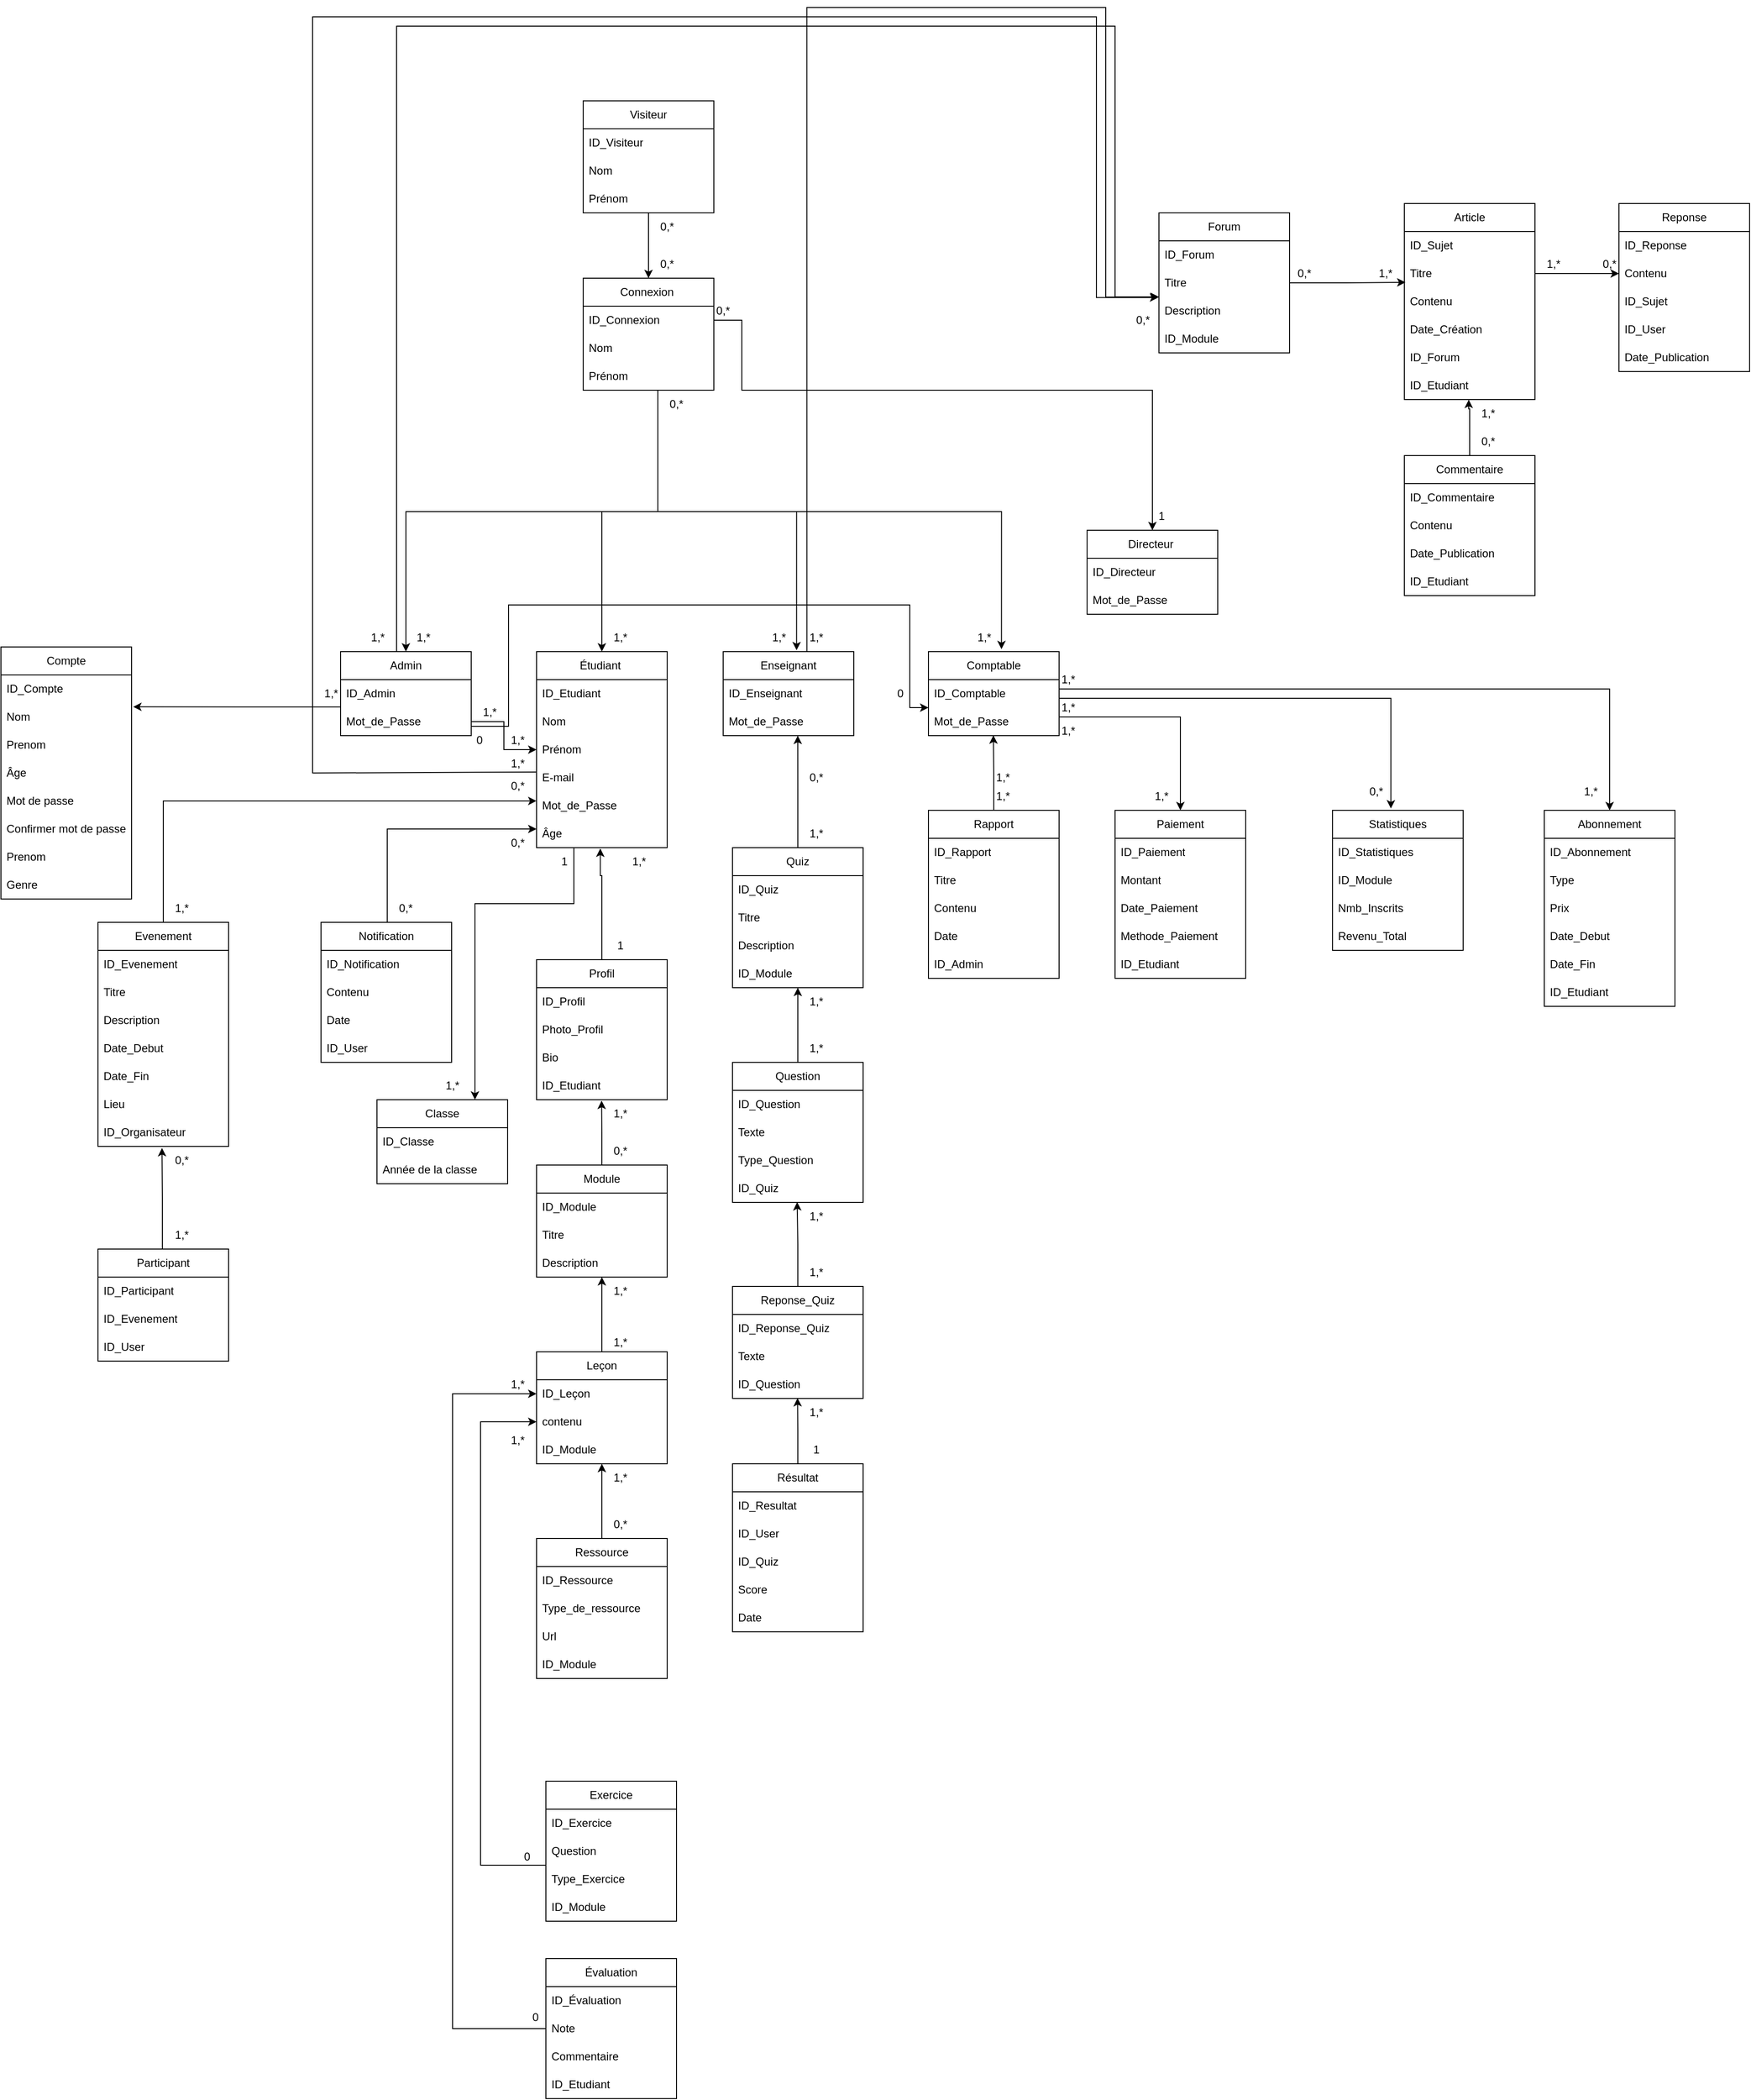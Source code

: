 <mxfile version="25.0.2">
  <diagram id="C5RBs43oDa-KdzZeNtuy" name="Page-1">
    <mxGraphModel dx="3694" dy="992" grid="1" gridSize="10" guides="1" tooltips="1" connect="1" arrows="1" fold="1" page="1" pageScale="1" pageWidth="827" pageHeight="1169" math="0" shadow="0">
      <root>
        <mxCell id="WIyWlLk6GJQsqaUBKTNV-0" />
        <mxCell id="WIyWlLk6GJQsqaUBKTNV-1" parent="WIyWlLk6GJQsqaUBKTNV-0" />
        <mxCell id="fh1ZNRePLKXahYbLzlT9-3" value="Module" style="swimlane;fontStyle=0;childLayout=stackLayout;horizontal=1;startSize=30;horizontalStack=0;resizeParent=1;resizeParentMax=0;resizeLast=0;collapsible=1;marginBottom=0;whiteSpace=wrap;html=1;" parent="WIyWlLk6GJQsqaUBKTNV-1" vertex="1">
          <mxGeometry x="-1080" y="1590" width="140" height="120" as="geometry" />
        </mxCell>
        <mxCell id="fh1ZNRePLKXahYbLzlT9-4" value="ID_Module" style="text;strokeColor=none;fillColor=none;align=left;verticalAlign=middle;spacingLeft=4;spacingRight=4;overflow=hidden;points=[[0,0.5],[1,0.5]];portConstraint=eastwest;rotatable=0;whiteSpace=wrap;html=1;" parent="fh1ZNRePLKXahYbLzlT9-3" vertex="1">
          <mxGeometry y="30" width="140" height="30" as="geometry" />
        </mxCell>
        <mxCell id="fh1ZNRePLKXahYbLzlT9-5" value="Titre&amp;nbsp;" style="text;strokeColor=none;fillColor=none;align=left;verticalAlign=middle;spacingLeft=4;spacingRight=4;overflow=hidden;points=[[0,0.5],[1,0.5]];portConstraint=eastwest;rotatable=0;whiteSpace=wrap;html=1;" parent="fh1ZNRePLKXahYbLzlT9-3" vertex="1">
          <mxGeometry y="60" width="140" height="30" as="geometry" />
        </mxCell>
        <mxCell id="fh1ZNRePLKXahYbLzlT9-6" value="Description" style="text;strokeColor=none;fillColor=none;align=left;verticalAlign=middle;spacingLeft=4;spacingRight=4;overflow=hidden;points=[[0,0.5],[1,0.5]];portConstraint=eastwest;rotatable=0;whiteSpace=wrap;html=1;" parent="fh1ZNRePLKXahYbLzlT9-3" vertex="1">
          <mxGeometry y="90" width="140" height="30" as="geometry" />
        </mxCell>
        <mxCell id="fh1ZNRePLKXahYbLzlT9-8" value="Leçon" style="swimlane;fontStyle=0;childLayout=stackLayout;horizontal=1;startSize=30;horizontalStack=0;resizeParent=1;resizeParentMax=0;resizeLast=0;collapsible=1;marginBottom=0;whiteSpace=wrap;html=1;" parent="WIyWlLk6GJQsqaUBKTNV-1" vertex="1">
          <mxGeometry x="-1080" y="1790" width="140" height="120" as="geometry" />
        </mxCell>
        <mxCell id="fh1ZNRePLKXahYbLzlT9-9" value="ID_Leçon" style="text;strokeColor=none;fillColor=none;align=left;verticalAlign=middle;spacingLeft=4;spacingRight=4;overflow=hidden;points=[[0,0.5],[1,0.5]];portConstraint=eastwest;rotatable=0;whiteSpace=wrap;html=1;" parent="fh1ZNRePLKXahYbLzlT9-8" vertex="1">
          <mxGeometry y="30" width="140" height="30" as="geometry" />
        </mxCell>
        <mxCell id="fh1ZNRePLKXahYbLzlT9-10" value="contenu" style="text;strokeColor=none;fillColor=none;align=left;verticalAlign=middle;spacingLeft=4;spacingRight=4;overflow=hidden;points=[[0,0.5],[1,0.5]];portConstraint=eastwest;rotatable=0;whiteSpace=wrap;html=1;" parent="fh1ZNRePLKXahYbLzlT9-8" vertex="1">
          <mxGeometry y="60" width="140" height="30" as="geometry" />
        </mxCell>
        <mxCell id="fh1ZNRePLKXahYbLzlT9-11" value="ID_Module" style="text;strokeColor=none;fillColor=none;align=left;verticalAlign=middle;spacingLeft=4;spacingRight=4;overflow=hidden;points=[[0,0.5],[1,0.5]];portConstraint=eastwest;rotatable=0;whiteSpace=wrap;html=1;" parent="fh1ZNRePLKXahYbLzlT9-8" vertex="1">
          <mxGeometry y="90" width="140" height="30" as="geometry" />
        </mxCell>
        <mxCell id="VASARBBZIVO3EAA9TlTy-27" style="edgeStyle=orthogonalEdgeStyle;rounded=0;orthogonalLoop=1;jettySize=auto;html=1;entryX=0;entryY=0.5;entryDx=0;entryDy=0;" parent="WIyWlLk6GJQsqaUBKTNV-1" source="fh1ZNRePLKXahYbLzlT9-12" target="fh1ZNRePLKXahYbLzlT9-10" edge="1">
          <mxGeometry relative="1" as="geometry">
            <mxPoint x="-1170" y="1760.0" as="targetPoint" />
            <Array as="points">
              <mxPoint x="-1140" y="2340" />
              <mxPoint x="-1140" y="1865" />
            </Array>
          </mxGeometry>
        </mxCell>
        <mxCell id="fh1ZNRePLKXahYbLzlT9-12" value="Exercice" style="swimlane;fontStyle=0;childLayout=stackLayout;horizontal=1;startSize=30;horizontalStack=0;resizeParent=1;resizeParentMax=0;resizeLast=0;collapsible=1;marginBottom=0;whiteSpace=wrap;html=1;" parent="WIyWlLk6GJQsqaUBKTNV-1" vertex="1">
          <mxGeometry x="-1070" y="2250" width="140" height="150" as="geometry" />
        </mxCell>
        <mxCell id="fh1ZNRePLKXahYbLzlT9-13" value="ID_Exercice" style="text;strokeColor=none;fillColor=none;align=left;verticalAlign=middle;spacingLeft=4;spacingRight=4;overflow=hidden;points=[[0,0.5],[1,0.5]];portConstraint=eastwest;rotatable=0;whiteSpace=wrap;html=1;" parent="fh1ZNRePLKXahYbLzlT9-12" vertex="1">
          <mxGeometry y="30" width="140" height="30" as="geometry" />
        </mxCell>
        <mxCell id="fh1ZNRePLKXahYbLzlT9-14" value="Question" style="text;strokeColor=none;fillColor=none;align=left;verticalAlign=middle;spacingLeft=4;spacingRight=4;overflow=hidden;points=[[0,0.5],[1,0.5]];portConstraint=eastwest;rotatable=0;whiteSpace=wrap;html=1;" parent="fh1ZNRePLKXahYbLzlT9-12" vertex="1">
          <mxGeometry y="60" width="140" height="30" as="geometry" />
        </mxCell>
        <mxCell id="fh1ZNRePLKXahYbLzlT9-15" value="Type_Exercice" style="text;strokeColor=none;fillColor=none;align=left;verticalAlign=middle;spacingLeft=4;spacingRight=4;overflow=hidden;points=[[0,0.5],[1,0.5]];portConstraint=eastwest;rotatable=0;whiteSpace=wrap;html=1;" parent="fh1ZNRePLKXahYbLzlT9-12" vertex="1">
          <mxGeometry y="90" width="140" height="30" as="geometry" />
        </mxCell>
        <mxCell id="fh1ZNRePLKXahYbLzlT9-16" value="ID_Module" style="text;strokeColor=none;fillColor=none;align=left;verticalAlign=middle;spacingLeft=4;spacingRight=4;overflow=hidden;points=[[0,0.5],[1,0.5]];portConstraint=eastwest;rotatable=0;whiteSpace=wrap;html=1;" parent="fh1ZNRePLKXahYbLzlT9-12" vertex="1">
          <mxGeometry y="120" width="140" height="30" as="geometry" />
        </mxCell>
        <mxCell id="fh1ZNRePLKXahYbLzlT9-17" value="Ressource" style="swimlane;fontStyle=0;childLayout=stackLayout;horizontal=1;startSize=30;horizontalStack=0;resizeParent=1;resizeParentMax=0;resizeLast=0;collapsible=1;marginBottom=0;whiteSpace=wrap;html=1;" parent="WIyWlLk6GJQsqaUBKTNV-1" vertex="1">
          <mxGeometry x="-1080" y="1990" width="140" height="150" as="geometry" />
        </mxCell>
        <mxCell id="fh1ZNRePLKXahYbLzlT9-18" value="ID_Ressource&amp;nbsp;" style="text;strokeColor=none;fillColor=none;align=left;verticalAlign=middle;spacingLeft=4;spacingRight=4;overflow=hidden;points=[[0,0.5],[1,0.5]];portConstraint=eastwest;rotatable=0;whiteSpace=wrap;html=1;" parent="fh1ZNRePLKXahYbLzlT9-17" vertex="1">
          <mxGeometry y="30" width="140" height="30" as="geometry" />
        </mxCell>
        <mxCell id="fh1ZNRePLKXahYbLzlT9-19" value="Type_de_ressource&amp;nbsp;" style="text;strokeColor=none;fillColor=none;align=left;verticalAlign=middle;spacingLeft=4;spacingRight=4;overflow=hidden;points=[[0,0.5],[1,0.5]];portConstraint=eastwest;rotatable=0;whiteSpace=wrap;html=1;" parent="fh1ZNRePLKXahYbLzlT9-17" vertex="1">
          <mxGeometry y="60" width="140" height="30" as="geometry" />
        </mxCell>
        <mxCell id="fh1ZNRePLKXahYbLzlT9-20" value="Url" style="text;strokeColor=none;fillColor=none;align=left;verticalAlign=middle;spacingLeft=4;spacingRight=4;overflow=hidden;points=[[0,0.5],[1,0.5]];portConstraint=eastwest;rotatable=0;whiteSpace=wrap;html=1;" parent="fh1ZNRePLKXahYbLzlT9-17" vertex="1">
          <mxGeometry y="90" width="140" height="30" as="geometry" />
        </mxCell>
        <mxCell id="fh1ZNRePLKXahYbLzlT9-21" value="ID_Module" style="text;strokeColor=none;fillColor=none;align=left;verticalAlign=middle;spacingLeft=4;spacingRight=4;overflow=hidden;points=[[0,0.5],[1,0.5]];portConstraint=eastwest;rotatable=0;whiteSpace=wrap;html=1;" parent="fh1ZNRePLKXahYbLzlT9-17" vertex="1">
          <mxGeometry y="120" width="140" height="30" as="geometry" />
        </mxCell>
        <mxCell id="fh1ZNRePLKXahYbLzlT9-22" value="Commentaire" style="swimlane;fontStyle=0;childLayout=stackLayout;horizontal=1;startSize=30;horizontalStack=0;resizeParent=1;resizeParentMax=0;resizeLast=0;collapsible=1;marginBottom=0;whiteSpace=wrap;html=1;" parent="WIyWlLk6GJQsqaUBKTNV-1" vertex="1">
          <mxGeometry x="-150" y="830" width="140" height="150" as="geometry" />
        </mxCell>
        <mxCell id="fh1ZNRePLKXahYbLzlT9-23" value="ID_Commentaire" style="text;strokeColor=none;fillColor=none;align=left;verticalAlign=middle;spacingLeft=4;spacingRight=4;overflow=hidden;points=[[0,0.5],[1,0.5]];portConstraint=eastwest;rotatable=0;whiteSpace=wrap;html=1;" parent="fh1ZNRePLKXahYbLzlT9-22" vertex="1">
          <mxGeometry y="30" width="140" height="30" as="geometry" />
        </mxCell>
        <mxCell id="fh1ZNRePLKXahYbLzlT9-24" value="Contenu" style="text;strokeColor=none;fillColor=none;align=left;verticalAlign=middle;spacingLeft=4;spacingRight=4;overflow=hidden;points=[[0,0.5],[1,0.5]];portConstraint=eastwest;rotatable=0;whiteSpace=wrap;html=1;" parent="fh1ZNRePLKXahYbLzlT9-22" vertex="1">
          <mxGeometry y="60" width="140" height="30" as="geometry" />
        </mxCell>
        <mxCell id="fh1ZNRePLKXahYbLzlT9-25" value="Date_Publication" style="text;strokeColor=none;fillColor=none;align=left;verticalAlign=middle;spacingLeft=4;spacingRight=4;overflow=hidden;points=[[0,0.5],[1,0.5]];portConstraint=eastwest;rotatable=0;whiteSpace=wrap;html=1;" parent="fh1ZNRePLKXahYbLzlT9-22" vertex="1">
          <mxGeometry y="90" width="140" height="30" as="geometry" />
        </mxCell>
        <mxCell id="fh1ZNRePLKXahYbLzlT9-28" value="ID_Etudiant" style="text;strokeColor=none;fillColor=none;align=left;verticalAlign=middle;spacingLeft=4;spacingRight=4;overflow=hidden;points=[[0,0.5],[1,0.5]];portConstraint=eastwest;rotatable=0;whiteSpace=wrap;html=1;" parent="fh1ZNRePLKXahYbLzlT9-22" vertex="1">
          <mxGeometry y="120" width="140" height="30" as="geometry" />
        </mxCell>
        <mxCell id="VASARBBZIVO3EAA9TlTy-28" style="edgeStyle=orthogonalEdgeStyle;rounded=0;orthogonalLoop=1;jettySize=auto;html=1;entryX=0;entryY=0.5;entryDx=0;entryDy=0;" parent="WIyWlLk6GJQsqaUBKTNV-1" source="fh1ZNRePLKXahYbLzlT9-29" target="fh1ZNRePLKXahYbLzlT9-9" edge="1">
          <mxGeometry relative="1" as="geometry">
            <Array as="points">
              <mxPoint x="-1170" y="2515" />
              <mxPoint x="-1170" y="1835" />
            </Array>
          </mxGeometry>
        </mxCell>
        <mxCell id="fh1ZNRePLKXahYbLzlT9-29" value="Évaluation" style="swimlane;fontStyle=0;childLayout=stackLayout;horizontal=1;startSize=30;horizontalStack=0;resizeParent=1;resizeParentMax=0;resizeLast=0;collapsible=1;marginBottom=0;whiteSpace=wrap;html=1;" parent="WIyWlLk6GJQsqaUBKTNV-1" vertex="1">
          <mxGeometry x="-1070" y="2440" width="140" height="150" as="geometry" />
        </mxCell>
        <mxCell id="fh1ZNRePLKXahYbLzlT9-30" value="ID_Évaluation" style="text;strokeColor=none;fillColor=none;align=left;verticalAlign=middle;spacingLeft=4;spacingRight=4;overflow=hidden;points=[[0,0.5],[1,0.5]];portConstraint=eastwest;rotatable=0;whiteSpace=wrap;html=1;" parent="fh1ZNRePLKXahYbLzlT9-29" vertex="1">
          <mxGeometry y="30" width="140" height="30" as="geometry" />
        </mxCell>
        <mxCell id="fh1ZNRePLKXahYbLzlT9-31" value="Note" style="text;strokeColor=none;fillColor=none;align=left;verticalAlign=middle;spacingLeft=4;spacingRight=4;overflow=hidden;points=[[0,0.5],[1,0.5]];portConstraint=eastwest;rotatable=0;whiteSpace=wrap;html=1;" parent="fh1ZNRePLKXahYbLzlT9-29" vertex="1">
          <mxGeometry y="60" width="140" height="30" as="geometry" />
        </mxCell>
        <mxCell id="fh1ZNRePLKXahYbLzlT9-32" value="Commentaire" style="text;strokeColor=none;fillColor=none;align=left;verticalAlign=middle;spacingLeft=4;spacingRight=4;overflow=hidden;points=[[0,0.5],[1,0.5]];portConstraint=eastwest;rotatable=0;whiteSpace=wrap;html=1;" parent="fh1ZNRePLKXahYbLzlT9-29" vertex="1">
          <mxGeometry y="90" width="140" height="30" as="geometry" />
        </mxCell>
        <mxCell id="fh1ZNRePLKXahYbLzlT9-33" value="ID_Etudiant" style="text;strokeColor=none;fillColor=none;align=left;verticalAlign=middle;spacingLeft=4;spacingRight=4;overflow=hidden;points=[[0,0.5],[1,0.5]];portConstraint=eastwest;rotatable=0;whiteSpace=wrap;html=1;" parent="fh1ZNRePLKXahYbLzlT9-29" vertex="1">
          <mxGeometry y="120" width="140" height="30" as="geometry" />
        </mxCell>
        <mxCell id="fh1ZNRePLKXahYbLzlT9-34" value="Paiement" style="swimlane;fontStyle=0;childLayout=stackLayout;horizontal=1;startSize=30;horizontalStack=0;resizeParent=1;resizeParentMax=0;resizeLast=0;collapsible=1;marginBottom=0;whiteSpace=wrap;html=1;" parent="WIyWlLk6GJQsqaUBKTNV-1" vertex="1">
          <mxGeometry x="-460" y="1210" width="140" height="180" as="geometry" />
        </mxCell>
        <mxCell id="fh1ZNRePLKXahYbLzlT9-35" value="ID_Paiement" style="text;strokeColor=none;fillColor=none;align=left;verticalAlign=middle;spacingLeft=4;spacingRight=4;overflow=hidden;points=[[0,0.5],[1,0.5]];portConstraint=eastwest;rotatable=0;whiteSpace=wrap;html=1;" parent="fh1ZNRePLKXahYbLzlT9-34" vertex="1">
          <mxGeometry y="30" width="140" height="30" as="geometry" />
        </mxCell>
        <mxCell id="fh1ZNRePLKXahYbLzlT9-36" value="Montant" style="text;strokeColor=none;fillColor=none;align=left;verticalAlign=middle;spacingLeft=4;spacingRight=4;overflow=hidden;points=[[0,0.5],[1,0.5]];portConstraint=eastwest;rotatable=0;whiteSpace=wrap;html=1;" parent="fh1ZNRePLKXahYbLzlT9-34" vertex="1">
          <mxGeometry y="60" width="140" height="30" as="geometry" />
        </mxCell>
        <mxCell id="fh1ZNRePLKXahYbLzlT9-37" value="Date_Paiement" style="text;strokeColor=none;fillColor=none;align=left;verticalAlign=middle;spacingLeft=4;spacingRight=4;overflow=hidden;points=[[0,0.5],[1,0.5]];portConstraint=eastwest;rotatable=0;whiteSpace=wrap;html=1;" parent="fh1ZNRePLKXahYbLzlT9-34" vertex="1">
          <mxGeometry y="90" width="140" height="30" as="geometry" />
        </mxCell>
        <mxCell id="fh1ZNRePLKXahYbLzlT9-38" value="Methode_Paiement" style="text;strokeColor=none;fillColor=none;align=left;verticalAlign=middle;spacingLeft=4;spacingRight=4;overflow=hidden;points=[[0,0.5],[1,0.5]];portConstraint=eastwest;rotatable=0;whiteSpace=wrap;html=1;" parent="fh1ZNRePLKXahYbLzlT9-34" vertex="1">
          <mxGeometry y="120" width="140" height="30" as="geometry" />
        </mxCell>
        <mxCell id="fh1ZNRePLKXahYbLzlT9-39" value="ID_Etudiant" style="text;strokeColor=none;fillColor=none;align=left;verticalAlign=middle;spacingLeft=4;spacingRight=4;overflow=hidden;points=[[0,0.5],[1,0.5]];portConstraint=eastwest;rotatable=0;whiteSpace=wrap;html=1;" parent="fh1ZNRePLKXahYbLzlT9-34" vertex="1">
          <mxGeometry y="150" width="140" height="30" as="geometry" />
        </mxCell>
        <mxCell id="fh1ZNRePLKXahYbLzlT9-41" value="Abonnement" style="swimlane;fontStyle=0;childLayout=stackLayout;horizontal=1;startSize=30;horizontalStack=0;resizeParent=1;resizeParentMax=0;resizeLast=0;collapsible=1;marginBottom=0;whiteSpace=wrap;html=1;" parent="WIyWlLk6GJQsqaUBKTNV-1" vertex="1">
          <mxGeometry y="1210" width="140" height="210" as="geometry" />
        </mxCell>
        <mxCell id="fh1ZNRePLKXahYbLzlT9-42" value="ID_Abonnement" style="text;strokeColor=none;fillColor=none;align=left;verticalAlign=middle;spacingLeft=4;spacingRight=4;overflow=hidden;points=[[0,0.5],[1,0.5]];portConstraint=eastwest;rotatable=0;whiteSpace=wrap;html=1;" parent="fh1ZNRePLKXahYbLzlT9-41" vertex="1">
          <mxGeometry y="30" width="140" height="30" as="geometry" />
        </mxCell>
        <mxCell id="fh1ZNRePLKXahYbLzlT9-43" value="Type" style="text;strokeColor=none;fillColor=none;align=left;verticalAlign=middle;spacingLeft=4;spacingRight=4;overflow=hidden;points=[[0,0.5],[1,0.5]];portConstraint=eastwest;rotatable=0;whiteSpace=wrap;html=1;" parent="fh1ZNRePLKXahYbLzlT9-41" vertex="1">
          <mxGeometry y="60" width="140" height="30" as="geometry" />
        </mxCell>
        <mxCell id="fh1ZNRePLKXahYbLzlT9-44" value="Prix" style="text;strokeColor=none;fillColor=none;align=left;verticalAlign=middle;spacingLeft=4;spacingRight=4;overflow=hidden;points=[[0,0.5],[1,0.5]];portConstraint=eastwest;rotatable=0;whiteSpace=wrap;html=1;" parent="fh1ZNRePLKXahYbLzlT9-41" vertex="1">
          <mxGeometry y="90" width="140" height="30" as="geometry" />
        </mxCell>
        <mxCell id="fh1ZNRePLKXahYbLzlT9-45" value="Date_Debut" style="text;strokeColor=none;fillColor=none;align=left;verticalAlign=middle;spacingLeft=4;spacingRight=4;overflow=hidden;points=[[0,0.5],[1,0.5]];portConstraint=eastwest;rotatable=0;whiteSpace=wrap;html=1;" parent="fh1ZNRePLKXahYbLzlT9-41" vertex="1">
          <mxGeometry y="120" width="140" height="30" as="geometry" />
        </mxCell>
        <mxCell id="fh1ZNRePLKXahYbLzlT9-46" value="Date_Fin" style="text;strokeColor=none;fillColor=none;align=left;verticalAlign=middle;spacingLeft=4;spacingRight=4;overflow=hidden;points=[[0,0.5],[1,0.5]];portConstraint=eastwest;rotatable=0;whiteSpace=wrap;html=1;" parent="fh1ZNRePLKXahYbLzlT9-41" vertex="1">
          <mxGeometry y="150" width="140" height="30" as="geometry" />
        </mxCell>
        <mxCell id="fh1ZNRePLKXahYbLzlT9-47" value="ID_Etudiant" style="text;strokeColor=none;fillColor=none;align=left;verticalAlign=middle;spacingLeft=4;spacingRight=4;overflow=hidden;points=[[0,0.5],[1,0.5]];portConstraint=eastwest;rotatable=0;whiteSpace=wrap;html=1;" parent="fh1ZNRePLKXahYbLzlT9-41" vertex="1">
          <mxGeometry y="180" width="140" height="30" as="geometry" />
        </mxCell>
        <mxCell id="fh1ZNRePLKXahYbLzlT9-48" value="Profil" style="swimlane;fontStyle=0;childLayout=stackLayout;horizontal=1;startSize=30;horizontalStack=0;resizeParent=1;resizeParentMax=0;resizeLast=0;collapsible=1;marginBottom=0;whiteSpace=wrap;html=1;" parent="WIyWlLk6GJQsqaUBKTNV-1" vertex="1">
          <mxGeometry x="-1080" y="1370" width="140" height="150" as="geometry" />
        </mxCell>
        <mxCell id="fh1ZNRePLKXahYbLzlT9-49" value="ID_Profil" style="text;strokeColor=none;fillColor=none;align=left;verticalAlign=middle;spacingLeft=4;spacingRight=4;overflow=hidden;points=[[0,0.5],[1,0.5]];portConstraint=eastwest;rotatable=0;whiteSpace=wrap;html=1;" parent="fh1ZNRePLKXahYbLzlT9-48" vertex="1">
          <mxGeometry y="30" width="140" height="30" as="geometry" />
        </mxCell>
        <mxCell id="fh1ZNRePLKXahYbLzlT9-50" value="Photo_Profil" style="text;strokeColor=none;fillColor=none;align=left;verticalAlign=middle;spacingLeft=4;spacingRight=4;overflow=hidden;points=[[0,0.5],[1,0.5]];portConstraint=eastwest;rotatable=0;whiteSpace=wrap;html=1;" parent="fh1ZNRePLKXahYbLzlT9-48" vertex="1">
          <mxGeometry y="60" width="140" height="30" as="geometry" />
        </mxCell>
        <mxCell id="fh1ZNRePLKXahYbLzlT9-51" value="Bio" style="text;strokeColor=none;fillColor=none;align=left;verticalAlign=middle;spacingLeft=4;spacingRight=4;overflow=hidden;points=[[0,0.5],[1,0.5]];portConstraint=eastwest;rotatable=0;whiteSpace=wrap;html=1;" parent="fh1ZNRePLKXahYbLzlT9-48" vertex="1">
          <mxGeometry y="90" width="140" height="30" as="geometry" />
        </mxCell>
        <mxCell id="fh1ZNRePLKXahYbLzlT9-52" value="ID_Etudiant" style="text;strokeColor=none;fillColor=none;align=left;verticalAlign=middle;spacingLeft=4;spacingRight=4;overflow=hidden;points=[[0,0.5],[1,0.5]];portConstraint=eastwest;rotatable=0;whiteSpace=wrap;html=1;" parent="fh1ZNRePLKXahYbLzlT9-48" vertex="1">
          <mxGeometry y="120" width="140" height="30" as="geometry" />
        </mxCell>
        <mxCell id="VASARBBZIVO3EAA9TlTy-49" style="edgeStyle=orthogonalEdgeStyle;rounded=0;orthogonalLoop=1;jettySize=auto;html=1;" parent="WIyWlLk6GJQsqaUBKTNV-1" source="fh1ZNRePLKXahYbLzlT9-54" target="fh1ZNRePLKXahYbLzlT9-146" edge="1">
          <mxGeometry relative="1" as="geometry">
            <mxPoint x="-1260" y="2780" as="targetPoint" />
            <Array as="points">
              <mxPoint x="-1240" y="1230" />
            </Array>
          </mxGeometry>
        </mxCell>
        <mxCell id="fh1ZNRePLKXahYbLzlT9-54" value="Notification" style="swimlane;fontStyle=0;childLayout=stackLayout;horizontal=1;startSize=30;horizontalStack=0;resizeParent=1;resizeParentMax=0;resizeLast=0;collapsible=1;marginBottom=0;whiteSpace=wrap;html=1;" parent="WIyWlLk6GJQsqaUBKTNV-1" vertex="1">
          <mxGeometry x="-1311" y="1330" width="140" height="150" as="geometry" />
        </mxCell>
        <mxCell id="fh1ZNRePLKXahYbLzlT9-55" value="ID_Notification" style="text;strokeColor=none;fillColor=none;align=left;verticalAlign=middle;spacingLeft=4;spacingRight=4;overflow=hidden;points=[[0,0.5],[1,0.5]];portConstraint=eastwest;rotatable=0;whiteSpace=wrap;html=1;" parent="fh1ZNRePLKXahYbLzlT9-54" vertex="1">
          <mxGeometry y="30" width="140" height="30" as="geometry" />
        </mxCell>
        <mxCell id="fh1ZNRePLKXahYbLzlT9-56" value="Contenu" style="text;strokeColor=none;fillColor=none;align=left;verticalAlign=middle;spacingLeft=4;spacingRight=4;overflow=hidden;points=[[0,0.5],[1,0.5]];portConstraint=eastwest;rotatable=0;whiteSpace=wrap;html=1;" parent="fh1ZNRePLKXahYbLzlT9-54" vertex="1">
          <mxGeometry y="60" width="140" height="30" as="geometry" />
        </mxCell>
        <mxCell id="fh1ZNRePLKXahYbLzlT9-57" value="Date" style="text;strokeColor=none;fillColor=none;align=left;verticalAlign=middle;spacingLeft=4;spacingRight=4;overflow=hidden;points=[[0,0.5],[1,0.5]];portConstraint=eastwest;rotatable=0;whiteSpace=wrap;html=1;" parent="fh1ZNRePLKXahYbLzlT9-54" vertex="1">
          <mxGeometry y="90" width="140" height="30" as="geometry" />
        </mxCell>
        <mxCell id="fh1ZNRePLKXahYbLzlT9-58" value="ID_User" style="text;strokeColor=none;fillColor=none;align=left;verticalAlign=middle;spacingLeft=4;spacingRight=4;overflow=hidden;points=[[0,0.5],[1,0.5]];portConstraint=eastwest;rotatable=0;whiteSpace=wrap;html=1;" parent="fh1ZNRePLKXahYbLzlT9-54" vertex="1">
          <mxGeometry y="120" width="140" height="30" as="geometry" />
        </mxCell>
        <mxCell id="fh1ZNRePLKXahYbLzlT9-59" value="Rapport" style="swimlane;fontStyle=0;childLayout=stackLayout;horizontal=1;startSize=30;horizontalStack=0;resizeParent=1;resizeParentMax=0;resizeLast=0;collapsible=1;marginBottom=0;whiteSpace=wrap;html=1;" parent="WIyWlLk6GJQsqaUBKTNV-1" vertex="1">
          <mxGeometry x="-660" y="1210" width="140" height="180" as="geometry" />
        </mxCell>
        <mxCell id="fh1ZNRePLKXahYbLzlT9-60" value="ID_Rapport" style="text;strokeColor=none;fillColor=none;align=left;verticalAlign=middle;spacingLeft=4;spacingRight=4;overflow=hidden;points=[[0,0.5],[1,0.5]];portConstraint=eastwest;rotatable=0;whiteSpace=wrap;html=1;" parent="fh1ZNRePLKXahYbLzlT9-59" vertex="1">
          <mxGeometry y="30" width="140" height="30" as="geometry" />
        </mxCell>
        <mxCell id="fh1ZNRePLKXahYbLzlT9-61" value="Titre" style="text;strokeColor=none;fillColor=none;align=left;verticalAlign=middle;spacingLeft=4;spacingRight=4;overflow=hidden;points=[[0,0.5],[1,0.5]];portConstraint=eastwest;rotatable=0;whiteSpace=wrap;html=1;" parent="fh1ZNRePLKXahYbLzlT9-59" vertex="1">
          <mxGeometry y="60" width="140" height="30" as="geometry" />
        </mxCell>
        <mxCell id="fh1ZNRePLKXahYbLzlT9-62" value="Contenu" style="text;strokeColor=none;fillColor=none;align=left;verticalAlign=middle;spacingLeft=4;spacingRight=4;overflow=hidden;points=[[0,0.5],[1,0.5]];portConstraint=eastwest;rotatable=0;whiteSpace=wrap;html=1;" parent="fh1ZNRePLKXahYbLzlT9-59" vertex="1">
          <mxGeometry y="90" width="140" height="30" as="geometry" />
        </mxCell>
        <mxCell id="fh1ZNRePLKXahYbLzlT9-63" value="Date" style="text;strokeColor=none;fillColor=none;align=left;verticalAlign=middle;spacingLeft=4;spacingRight=4;overflow=hidden;points=[[0,0.5],[1,0.5]];portConstraint=eastwest;rotatable=0;whiteSpace=wrap;html=1;" parent="fh1ZNRePLKXahYbLzlT9-59" vertex="1">
          <mxGeometry y="120" width="140" height="30" as="geometry" />
        </mxCell>
        <mxCell id="fh1ZNRePLKXahYbLzlT9-64" value="ID_Admin" style="text;strokeColor=none;fillColor=none;align=left;verticalAlign=middle;spacingLeft=4;spacingRight=4;overflow=hidden;points=[[0,0.5],[1,0.5]];portConstraint=eastwest;rotatable=0;whiteSpace=wrap;html=1;" parent="fh1ZNRePLKXahYbLzlT9-59" vertex="1">
          <mxGeometry y="150" width="140" height="30" as="geometry" />
        </mxCell>
        <mxCell id="fh1ZNRePLKXahYbLzlT9-65" value="Statistiques" style="swimlane;fontStyle=0;childLayout=stackLayout;horizontal=1;startSize=30;horizontalStack=0;resizeParent=1;resizeParentMax=0;resizeLast=0;collapsible=1;marginBottom=0;whiteSpace=wrap;html=1;" parent="WIyWlLk6GJQsqaUBKTNV-1" vertex="1">
          <mxGeometry x="-227" y="1210" width="140" height="150" as="geometry" />
        </mxCell>
        <mxCell id="fh1ZNRePLKXahYbLzlT9-66" value="ID_Statistiques" style="text;strokeColor=none;fillColor=none;align=left;verticalAlign=middle;spacingLeft=4;spacingRight=4;overflow=hidden;points=[[0,0.5],[1,0.5]];portConstraint=eastwest;rotatable=0;whiteSpace=wrap;html=1;" parent="fh1ZNRePLKXahYbLzlT9-65" vertex="1">
          <mxGeometry y="30" width="140" height="30" as="geometry" />
        </mxCell>
        <mxCell id="fh1ZNRePLKXahYbLzlT9-67" value="ID_Module" style="text;strokeColor=none;fillColor=none;align=left;verticalAlign=middle;spacingLeft=4;spacingRight=4;overflow=hidden;points=[[0,0.5],[1,0.5]];portConstraint=eastwest;rotatable=0;whiteSpace=wrap;html=1;" parent="fh1ZNRePLKXahYbLzlT9-65" vertex="1">
          <mxGeometry y="60" width="140" height="30" as="geometry" />
        </mxCell>
        <mxCell id="fh1ZNRePLKXahYbLzlT9-68" value="Nmb_Inscrits" style="text;strokeColor=none;fillColor=none;align=left;verticalAlign=middle;spacingLeft=4;spacingRight=4;overflow=hidden;points=[[0,0.5],[1,0.5]];portConstraint=eastwest;rotatable=0;whiteSpace=wrap;html=1;" parent="fh1ZNRePLKXahYbLzlT9-65" vertex="1">
          <mxGeometry y="90" width="140" height="30" as="geometry" />
        </mxCell>
        <mxCell id="fh1ZNRePLKXahYbLzlT9-69" value="Revenu_Total" style="text;strokeColor=none;fillColor=none;align=left;verticalAlign=middle;spacingLeft=4;spacingRight=4;overflow=hidden;points=[[0,0.5],[1,0.5]];portConstraint=eastwest;rotatable=0;whiteSpace=wrap;html=1;" parent="fh1ZNRePLKXahYbLzlT9-65" vertex="1">
          <mxGeometry y="120" width="140" height="30" as="geometry" />
        </mxCell>
        <mxCell id="VASARBBZIVO3EAA9TlTy-11" style="edgeStyle=orthogonalEdgeStyle;rounded=0;orthogonalLoop=1;jettySize=auto;html=1;entryX=0.5;entryY=0;entryDx=0;entryDy=0;" parent="WIyWlLk6GJQsqaUBKTNV-1" source="fh1ZNRePLKXahYbLzlT9-70" target="fh1ZNRePLKXahYbLzlT9-133" edge="1">
          <mxGeometry relative="1" as="geometry">
            <Array as="points">
              <mxPoint x="-950" y="890" />
              <mxPoint x="-1220" y="890" />
            </Array>
          </mxGeometry>
        </mxCell>
        <mxCell id="VASARBBZIVO3EAA9TlTy-12" style="edgeStyle=orthogonalEdgeStyle;rounded=0;orthogonalLoop=1;jettySize=auto;html=1;entryX=0.5;entryY=0;entryDx=0;entryDy=0;" parent="WIyWlLk6GJQsqaUBKTNV-1" source="fh1ZNRePLKXahYbLzlT9-70" target="fh1ZNRePLKXahYbLzlT9-129" edge="1">
          <mxGeometry relative="1" as="geometry">
            <Array as="points">
              <mxPoint x="-950" y="890" />
              <mxPoint x="-1010" y="890" />
            </Array>
          </mxGeometry>
        </mxCell>
        <mxCell id="fh1ZNRePLKXahYbLzlT9-70" value="Connexion&amp;nbsp;" style="swimlane;fontStyle=0;childLayout=stackLayout;horizontal=1;startSize=30;horizontalStack=0;resizeParent=1;resizeParentMax=0;resizeLast=0;collapsible=1;marginBottom=0;whiteSpace=wrap;html=1;" parent="WIyWlLk6GJQsqaUBKTNV-1" vertex="1">
          <mxGeometry x="-1030" y="640" width="140" height="120" as="geometry" />
        </mxCell>
        <mxCell id="fh1ZNRePLKXahYbLzlT9-71" value="ID_Connexion" style="text;strokeColor=none;fillColor=none;align=left;verticalAlign=middle;spacingLeft=4;spacingRight=4;overflow=hidden;points=[[0,0.5],[1,0.5]];portConstraint=eastwest;rotatable=0;whiteSpace=wrap;html=1;" parent="fh1ZNRePLKXahYbLzlT9-70" vertex="1">
          <mxGeometry y="30" width="140" height="30" as="geometry" />
        </mxCell>
        <mxCell id="fh1ZNRePLKXahYbLzlT9-72" value="Nom" style="text;strokeColor=none;fillColor=none;align=left;verticalAlign=middle;spacingLeft=4;spacingRight=4;overflow=hidden;points=[[0,0.5],[1,0.5]];portConstraint=eastwest;rotatable=0;whiteSpace=wrap;html=1;" parent="fh1ZNRePLKXahYbLzlT9-70" vertex="1">
          <mxGeometry y="60" width="140" height="30" as="geometry" />
        </mxCell>
        <mxCell id="fh1ZNRePLKXahYbLzlT9-73" value="Prénom" style="text;strokeColor=none;fillColor=none;align=left;verticalAlign=middle;spacingLeft=4;spacingRight=4;overflow=hidden;points=[[0,0.5],[1,0.5]];portConstraint=eastwest;rotatable=0;whiteSpace=wrap;html=1;" parent="fh1ZNRePLKXahYbLzlT9-70" vertex="1">
          <mxGeometry y="90" width="140" height="30" as="geometry" />
        </mxCell>
        <mxCell id="fh1ZNRePLKXahYbLzlT9-79" value="Evenement" style="swimlane;fontStyle=0;childLayout=stackLayout;horizontal=1;startSize=30;horizontalStack=0;resizeParent=1;resizeParentMax=0;resizeLast=0;collapsible=1;marginBottom=0;whiteSpace=wrap;html=1;" parent="WIyWlLk6GJQsqaUBKTNV-1" vertex="1">
          <mxGeometry x="-1550" y="1330" width="140" height="240" as="geometry" />
        </mxCell>
        <mxCell id="fh1ZNRePLKXahYbLzlT9-80" value="ID_Evenement" style="text;strokeColor=none;fillColor=none;align=left;verticalAlign=middle;spacingLeft=4;spacingRight=4;overflow=hidden;points=[[0,0.5],[1,0.5]];portConstraint=eastwest;rotatable=0;whiteSpace=wrap;html=1;" parent="fh1ZNRePLKXahYbLzlT9-79" vertex="1">
          <mxGeometry y="30" width="140" height="30" as="geometry" />
        </mxCell>
        <mxCell id="fh1ZNRePLKXahYbLzlT9-81" value="Titre" style="text;strokeColor=none;fillColor=none;align=left;verticalAlign=middle;spacingLeft=4;spacingRight=4;overflow=hidden;points=[[0,0.5],[1,0.5]];portConstraint=eastwest;rotatable=0;whiteSpace=wrap;html=1;" parent="fh1ZNRePLKXahYbLzlT9-79" vertex="1">
          <mxGeometry y="60" width="140" height="30" as="geometry" />
        </mxCell>
        <mxCell id="fh1ZNRePLKXahYbLzlT9-82" value="Description" style="text;strokeColor=none;fillColor=none;align=left;verticalAlign=middle;spacingLeft=4;spacingRight=4;overflow=hidden;points=[[0,0.5],[1,0.5]];portConstraint=eastwest;rotatable=0;whiteSpace=wrap;html=1;" parent="fh1ZNRePLKXahYbLzlT9-79" vertex="1">
          <mxGeometry y="90" width="140" height="30" as="geometry" />
        </mxCell>
        <mxCell id="fh1ZNRePLKXahYbLzlT9-83" value="Date_Debut" style="text;strokeColor=none;fillColor=none;align=left;verticalAlign=middle;spacingLeft=4;spacingRight=4;overflow=hidden;points=[[0,0.5],[1,0.5]];portConstraint=eastwest;rotatable=0;whiteSpace=wrap;html=1;" parent="fh1ZNRePLKXahYbLzlT9-79" vertex="1">
          <mxGeometry y="120" width="140" height="30" as="geometry" />
        </mxCell>
        <mxCell id="fh1ZNRePLKXahYbLzlT9-84" value="Date_Fin" style="text;strokeColor=none;fillColor=none;align=left;verticalAlign=middle;spacingLeft=4;spacingRight=4;overflow=hidden;points=[[0,0.5],[1,0.5]];portConstraint=eastwest;rotatable=0;whiteSpace=wrap;html=1;" parent="fh1ZNRePLKXahYbLzlT9-79" vertex="1">
          <mxGeometry y="150" width="140" height="30" as="geometry" />
        </mxCell>
        <mxCell id="fh1ZNRePLKXahYbLzlT9-85" value="Lieu" style="text;strokeColor=none;fillColor=none;align=left;verticalAlign=middle;spacingLeft=4;spacingRight=4;overflow=hidden;points=[[0,0.5],[1,0.5]];portConstraint=eastwest;rotatable=0;whiteSpace=wrap;html=1;" parent="fh1ZNRePLKXahYbLzlT9-79" vertex="1">
          <mxGeometry y="180" width="140" height="30" as="geometry" />
        </mxCell>
        <mxCell id="fh1ZNRePLKXahYbLzlT9-86" value="ID_Organisateur" style="text;strokeColor=none;fillColor=none;align=left;verticalAlign=middle;spacingLeft=4;spacingRight=4;overflow=hidden;points=[[0,0.5],[1,0.5]];portConstraint=eastwest;rotatable=0;whiteSpace=wrap;html=1;" parent="fh1ZNRePLKXahYbLzlT9-79" vertex="1">
          <mxGeometry y="210" width="140" height="30" as="geometry" />
        </mxCell>
        <mxCell id="VASARBBZIVO3EAA9TlTy-51" style="edgeStyle=orthogonalEdgeStyle;rounded=0;orthogonalLoop=1;jettySize=auto;html=1;entryX=0.49;entryY=1.057;entryDx=0;entryDy=0;entryPerimeter=0;" parent="WIyWlLk6GJQsqaUBKTNV-1" source="fh1ZNRePLKXahYbLzlT9-87" target="fh1ZNRePLKXahYbLzlT9-86" edge="1">
          <mxGeometry relative="1" as="geometry">
            <mxPoint x="-1480" y="1580" as="targetPoint" />
            <Array as="points">
              <mxPoint x="-1481" y="1625" />
              <mxPoint x="-1481" y="1625" />
            </Array>
          </mxGeometry>
        </mxCell>
        <mxCell id="fh1ZNRePLKXahYbLzlT9-87" value="Participant" style="swimlane;fontStyle=0;childLayout=stackLayout;horizontal=1;startSize=30;horizontalStack=0;resizeParent=1;resizeParentMax=0;resizeLast=0;collapsible=1;marginBottom=0;whiteSpace=wrap;html=1;" parent="WIyWlLk6GJQsqaUBKTNV-1" vertex="1">
          <mxGeometry x="-1550" y="1680" width="140" height="120" as="geometry" />
        </mxCell>
        <mxCell id="fh1ZNRePLKXahYbLzlT9-88" value="ID_Participant" style="text;strokeColor=none;fillColor=none;align=left;verticalAlign=middle;spacingLeft=4;spacingRight=4;overflow=hidden;points=[[0,0.5],[1,0.5]];portConstraint=eastwest;rotatable=0;whiteSpace=wrap;html=1;" parent="fh1ZNRePLKXahYbLzlT9-87" vertex="1">
          <mxGeometry y="30" width="140" height="30" as="geometry" />
        </mxCell>
        <mxCell id="fh1ZNRePLKXahYbLzlT9-89" value="ID_Evenement" style="text;strokeColor=none;fillColor=none;align=left;verticalAlign=middle;spacingLeft=4;spacingRight=4;overflow=hidden;points=[[0,0.5],[1,0.5]];portConstraint=eastwest;rotatable=0;whiteSpace=wrap;html=1;" parent="fh1ZNRePLKXahYbLzlT9-87" vertex="1">
          <mxGeometry y="60" width="140" height="30" as="geometry" />
        </mxCell>
        <mxCell id="fh1ZNRePLKXahYbLzlT9-90" value="ID_User" style="text;strokeColor=none;fillColor=none;align=left;verticalAlign=middle;spacingLeft=4;spacingRight=4;overflow=hidden;points=[[0,0.5],[1,0.5]];portConstraint=eastwest;rotatable=0;whiteSpace=wrap;html=1;" parent="fh1ZNRePLKXahYbLzlT9-87" vertex="1">
          <mxGeometry y="90" width="140" height="30" as="geometry" />
        </mxCell>
        <mxCell id="fh1ZNRePLKXahYbLzlT9-91" value="Forum" style="swimlane;fontStyle=0;childLayout=stackLayout;horizontal=1;startSize=30;horizontalStack=0;resizeParent=1;resizeParentMax=0;resizeLast=0;collapsible=1;marginBottom=0;whiteSpace=wrap;html=1;" parent="WIyWlLk6GJQsqaUBKTNV-1" vertex="1">
          <mxGeometry x="-413" y="570" width="140" height="150" as="geometry" />
        </mxCell>
        <mxCell id="fh1ZNRePLKXahYbLzlT9-92" value="ID_Forum" style="text;strokeColor=none;fillColor=none;align=left;verticalAlign=middle;spacingLeft=4;spacingRight=4;overflow=hidden;points=[[0,0.5],[1,0.5]];portConstraint=eastwest;rotatable=0;whiteSpace=wrap;html=1;" parent="fh1ZNRePLKXahYbLzlT9-91" vertex="1">
          <mxGeometry y="30" width="140" height="30" as="geometry" />
        </mxCell>
        <mxCell id="fh1ZNRePLKXahYbLzlT9-93" value="Titre" style="text;strokeColor=none;fillColor=none;align=left;verticalAlign=middle;spacingLeft=4;spacingRight=4;overflow=hidden;points=[[0,0.5],[1,0.5]];portConstraint=eastwest;rotatable=0;whiteSpace=wrap;html=1;" parent="fh1ZNRePLKXahYbLzlT9-91" vertex="1">
          <mxGeometry y="60" width="140" height="30" as="geometry" />
        </mxCell>
        <mxCell id="VASARBBZIVO3EAA9TlTy-56" style="edgeStyle=orthogonalEdgeStyle;rounded=0;orthogonalLoop=1;jettySize=auto;html=1;entryX=-0.019;entryY=1.006;entryDx=0;entryDy=0;entryPerimeter=0;exitX=0.641;exitY=0.003;exitDx=0;exitDy=0;exitPerimeter=0;" parent="fh1ZNRePLKXahYbLzlT9-91" source="fh1ZNRePLKXahYbLzlT9-137" edge="1">
          <mxGeometry relative="1" as="geometry">
            <mxPoint x="-384.34" y="470" as="sourcePoint" />
            <mxPoint x="-2.842e-13" y="90.18" as="targetPoint" />
            <Array as="points">
              <mxPoint x="-377" y="-220" />
              <mxPoint x="-57" y="-220" />
              <mxPoint x="-57" y="90" />
            </Array>
          </mxGeometry>
        </mxCell>
        <mxCell id="fh1ZNRePLKXahYbLzlT9-94" value="Description" style="text;strokeColor=none;fillColor=none;align=left;verticalAlign=middle;spacingLeft=4;spacingRight=4;overflow=hidden;points=[[0,0.5],[1,0.5]];portConstraint=eastwest;rotatable=0;whiteSpace=wrap;html=1;" parent="fh1ZNRePLKXahYbLzlT9-91" vertex="1">
          <mxGeometry y="90" width="140" height="30" as="geometry" />
        </mxCell>
        <mxCell id="fh1ZNRePLKXahYbLzlT9-95" value="ID_Module" style="text;strokeColor=none;fillColor=none;align=left;verticalAlign=middle;spacingLeft=4;spacingRight=4;overflow=hidden;points=[[0,0.5],[1,0.5]];portConstraint=eastwest;rotatable=0;whiteSpace=wrap;html=1;" parent="fh1ZNRePLKXahYbLzlT9-91" vertex="1">
          <mxGeometry y="120" width="140" height="30" as="geometry" />
        </mxCell>
        <mxCell id="fh1ZNRePLKXahYbLzlT9-96" value="Article" style="swimlane;fontStyle=0;childLayout=stackLayout;horizontal=1;startSize=30;horizontalStack=0;resizeParent=1;resizeParentMax=0;resizeLast=0;collapsible=1;marginBottom=0;whiteSpace=wrap;html=1;" parent="WIyWlLk6GJQsqaUBKTNV-1" vertex="1">
          <mxGeometry x="-150" y="560" width="140" height="210" as="geometry" />
        </mxCell>
        <mxCell id="fh1ZNRePLKXahYbLzlT9-97" value="ID_Sujet" style="text;strokeColor=none;fillColor=none;align=left;verticalAlign=middle;spacingLeft=4;spacingRight=4;overflow=hidden;points=[[0,0.5],[1,0.5]];portConstraint=eastwest;rotatable=0;whiteSpace=wrap;html=1;" parent="fh1ZNRePLKXahYbLzlT9-96" vertex="1">
          <mxGeometry y="30" width="140" height="30" as="geometry" />
        </mxCell>
        <mxCell id="fh1ZNRePLKXahYbLzlT9-98" value="Titre" style="text;strokeColor=none;fillColor=none;align=left;verticalAlign=middle;spacingLeft=4;spacingRight=4;overflow=hidden;points=[[0,0.5],[1,0.5]];portConstraint=eastwest;rotatable=0;whiteSpace=wrap;html=1;" parent="fh1ZNRePLKXahYbLzlT9-96" vertex="1">
          <mxGeometry y="60" width="140" height="30" as="geometry" />
        </mxCell>
        <mxCell id="fh1ZNRePLKXahYbLzlT9-99" value="Contenu" style="text;strokeColor=none;fillColor=none;align=left;verticalAlign=middle;spacingLeft=4;spacingRight=4;overflow=hidden;points=[[0,0.5],[1,0.5]];portConstraint=eastwest;rotatable=0;whiteSpace=wrap;html=1;" parent="fh1ZNRePLKXahYbLzlT9-96" vertex="1">
          <mxGeometry y="90" width="140" height="30" as="geometry" />
        </mxCell>
        <mxCell id="fh1ZNRePLKXahYbLzlT9-102" value="Date_Création" style="text;strokeColor=none;fillColor=none;align=left;verticalAlign=middle;spacingLeft=4;spacingRight=4;overflow=hidden;points=[[0,0.5],[1,0.5]];portConstraint=eastwest;rotatable=0;whiteSpace=wrap;html=1;" parent="fh1ZNRePLKXahYbLzlT9-96" vertex="1">
          <mxGeometry y="120" width="140" height="30" as="geometry" />
        </mxCell>
        <mxCell id="fh1ZNRePLKXahYbLzlT9-100" value="ID_Forum" style="text;strokeColor=none;fillColor=none;align=left;verticalAlign=middle;spacingLeft=4;spacingRight=4;overflow=hidden;points=[[0,0.5],[1,0.5]];portConstraint=eastwest;rotatable=0;whiteSpace=wrap;html=1;" parent="fh1ZNRePLKXahYbLzlT9-96" vertex="1">
          <mxGeometry y="150" width="140" height="30" as="geometry" />
        </mxCell>
        <mxCell id="fh1ZNRePLKXahYbLzlT9-101" value="ID_Etudiant" style="text;strokeColor=none;fillColor=none;align=left;verticalAlign=middle;spacingLeft=4;spacingRight=4;overflow=hidden;points=[[0,0.5],[1,0.5]];portConstraint=eastwest;rotatable=0;whiteSpace=wrap;html=1;" parent="fh1ZNRePLKXahYbLzlT9-96" vertex="1">
          <mxGeometry y="180" width="140" height="30" as="geometry" />
        </mxCell>
        <mxCell id="fh1ZNRePLKXahYbLzlT9-103" value="Reponse" style="swimlane;fontStyle=0;childLayout=stackLayout;horizontal=1;startSize=30;horizontalStack=0;resizeParent=1;resizeParentMax=0;resizeLast=0;collapsible=1;marginBottom=0;whiteSpace=wrap;html=1;" parent="WIyWlLk6GJQsqaUBKTNV-1" vertex="1">
          <mxGeometry x="80" y="560" width="140" height="180" as="geometry" />
        </mxCell>
        <mxCell id="fh1ZNRePLKXahYbLzlT9-104" value="ID_Reponse" style="text;strokeColor=none;fillColor=none;align=left;verticalAlign=middle;spacingLeft=4;spacingRight=4;overflow=hidden;points=[[0,0.5],[1,0.5]];portConstraint=eastwest;rotatable=0;whiteSpace=wrap;html=1;" parent="fh1ZNRePLKXahYbLzlT9-103" vertex="1">
          <mxGeometry y="30" width="140" height="30" as="geometry" />
        </mxCell>
        <mxCell id="fh1ZNRePLKXahYbLzlT9-105" value="Contenu" style="text;strokeColor=none;fillColor=none;align=left;verticalAlign=middle;spacingLeft=4;spacingRight=4;overflow=hidden;points=[[0,0.5],[1,0.5]];portConstraint=eastwest;rotatable=0;whiteSpace=wrap;html=1;" parent="fh1ZNRePLKXahYbLzlT9-103" vertex="1">
          <mxGeometry y="60" width="140" height="30" as="geometry" />
        </mxCell>
        <mxCell id="fh1ZNRePLKXahYbLzlT9-106" value="ID_Sujet" style="text;strokeColor=none;fillColor=none;align=left;verticalAlign=middle;spacingLeft=4;spacingRight=4;overflow=hidden;points=[[0,0.5],[1,0.5]];portConstraint=eastwest;rotatable=0;whiteSpace=wrap;html=1;" parent="fh1ZNRePLKXahYbLzlT9-103" vertex="1">
          <mxGeometry y="90" width="140" height="30" as="geometry" />
        </mxCell>
        <mxCell id="fh1ZNRePLKXahYbLzlT9-107" value="ID_User" style="text;strokeColor=none;fillColor=none;align=left;verticalAlign=middle;spacingLeft=4;spacingRight=4;overflow=hidden;points=[[0,0.5],[1,0.5]];portConstraint=eastwest;rotatable=0;whiteSpace=wrap;html=1;" parent="fh1ZNRePLKXahYbLzlT9-103" vertex="1">
          <mxGeometry y="120" width="140" height="30" as="geometry" />
        </mxCell>
        <mxCell id="fh1ZNRePLKXahYbLzlT9-108" value="Date_Publication" style="text;strokeColor=none;fillColor=none;align=left;verticalAlign=middle;spacingLeft=4;spacingRight=4;overflow=hidden;points=[[0,0.5],[1,0.5]];portConstraint=eastwest;rotatable=0;whiteSpace=wrap;html=1;" parent="fh1ZNRePLKXahYbLzlT9-103" vertex="1">
          <mxGeometry y="150" width="140" height="30" as="geometry" />
        </mxCell>
        <mxCell id="fh1ZNRePLKXahYbLzlT9-109" value="Quiz" style="swimlane;fontStyle=0;childLayout=stackLayout;horizontal=1;startSize=30;horizontalStack=0;resizeParent=1;resizeParentMax=0;resizeLast=0;collapsible=1;marginBottom=0;whiteSpace=wrap;html=1;" parent="WIyWlLk6GJQsqaUBKTNV-1" vertex="1">
          <mxGeometry x="-870" y="1250" width="140" height="150" as="geometry" />
        </mxCell>
        <mxCell id="fh1ZNRePLKXahYbLzlT9-110" value="ID_Quiz" style="text;strokeColor=none;fillColor=none;align=left;verticalAlign=middle;spacingLeft=4;spacingRight=4;overflow=hidden;points=[[0,0.5],[1,0.5]];portConstraint=eastwest;rotatable=0;whiteSpace=wrap;html=1;" parent="fh1ZNRePLKXahYbLzlT9-109" vertex="1">
          <mxGeometry y="30" width="140" height="30" as="geometry" />
        </mxCell>
        <mxCell id="fh1ZNRePLKXahYbLzlT9-111" value="Titre" style="text;strokeColor=none;fillColor=none;align=left;verticalAlign=middle;spacingLeft=4;spacingRight=4;overflow=hidden;points=[[0,0.5],[1,0.5]];portConstraint=eastwest;rotatable=0;whiteSpace=wrap;html=1;" parent="fh1ZNRePLKXahYbLzlT9-109" vertex="1">
          <mxGeometry y="60" width="140" height="30" as="geometry" />
        </mxCell>
        <mxCell id="fh1ZNRePLKXahYbLzlT9-112" value="Description" style="text;strokeColor=none;fillColor=none;align=left;verticalAlign=middle;spacingLeft=4;spacingRight=4;overflow=hidden;points=[[0,0.5],[1,0.5]];portConstraint=eastwest;rotatable=0;whiteSpace=wrap;html=1;" parent="fh1ZNRePLKXahYbLzlT9-109" vertex="1">
          <mxGeometry y="90" width="140" height="30" as="geometry" />
        </mxCell>
        <mxCell id="fh1ZNRePLKXahYbLzlT9-113" value="ID_Module" style="text;strokeColor=none;fillColor=none;align=left;verticalAlign=middle;spacingLeft=4;spacingRight=4;overflow=hidden;points=[[0,0.5],[1,0.5]];portConstraint=eastwest;rotatable=0;whiteSpace=wrap;html=1;" parent="fh1ZNRePLKXahYbLzlT9-109" vertex="1">
          <mxGeometry y="120" width="140" height="30" as="geometry" />
        </mxCell>
        <mxCell id="fh1ZNRePLKXahYbLzlT9-114" value="Reponse_Quiz" style="swimlane;fontStyle=0;childLayout=stackLayout;horizontal=1;startSize=30;horizontalStack=0;resizeParent=1;resizeParentMax=0;resizeLast=0;collapsible=1;marginBottom=0;whiteSpace=wrap;html=1;" parent="WIyWlLk6GJQsqaUBKTNV-1" vertex="1">
          <mxGeometry x="-870" y="1720" width="140" height="120" as="geometry" />
        </mxCell>
        <mxCell id="fh1ZNRePLKXahYbLzlT9-115" value="ID_&lt;span style=&quot;text-align: center;&quot;&gt;Reponse_Quiz&lt;/span&gt;" style="text;strokeColor=none;fillColor=none;align=left;verticalAlign=middle;spacingLeft=4;spacingRight=4;overflow=hidden;points=[[0,0.5],[1,0.5]];portConstraint=eastwest;rotatable=0;whiteSpace=wrap;html=1;" parent="fh1ZNRePLKXahYbLzlT9-114" vertex="1">
          <mxGeometry y="30" width="140" height="30" as="geometry" />
        </mxCell>
        <mxCell id="fh1ZNRePLKXahYbLzlT9-116" value="Texte" style="text;strokeColor=none;fillColor=none;align=left;verticalAlign=middle;spacingLeft=4;spacingRight=4;overflow=hidden;points=[[0,0.5],[1,0.5]];portConstraint=eastwest;rotatable=0;whiteSpace=wrap;html=1;" parent="fh1ZNRePLKXahYbLzlT9-114" vertex="1">
          <mxGeometry y="60" width="140" height="30" as="geometry" />
        </mxCell>
        <mxCell id="fh1ZNRePLKXahYbLzlT9-117" value="ID_Question" style="text;strokeColor=none;fillColor=none;align=left;verticalAlign=middle;spacingLeft=4;spacingRight=4;overflow=hidden;points=[[0,0.5],[1,0.5]];portConstraint=eastwest;rotatable=0;whiteSpace=wrap;html=1;" parent="fh1ZNRePLKXahYbLzlT9-114" vertex="1">
          <mxGeometry y="90" width="140" height="30" as="geometry" />
        </mxCell>
        <mxCell id="fh1ZNRePLKXahYbLzlT9-118" value="Question" style="swimlane;fontStyle=0;childLayout=stackLayout;horizontal=1;startSize=30;horizontalStack=0;resizeParent=1;resizeParentMax=0;resizeLast=0;collapsible=1;marginBottom=0;whiteSpace=wrap;html=1;" parent="WIyWlLk6GJQsqaUBKTNV-1" vertex="1">
          <mxGeometry x="-870" y="1480" width="140" height="150" as="geometry" />
        </mxCell>
        <mxCell id="fh1ZNRePLKXahYbLzlT9-119" value="ID_Question" style="text;strokeColor=none;fillColor=none;align=left;verticalAlign=middle;spacingLeft=4;spacingRight=4;overflow=hidden;points=[[0,0.5],[1,0.5]];portConstraint=eastwest;rotatable=0;whiteSpace=wrap;html=1;" parent="fh1ZNRePLKXahYbLzlT9-118" vertex="1">
          <mxGeometry y="30" width="140" height="30" as="geometry" />
        </mxCell>
        <mxCell id="fh1ZNRePLKXahYbLzlT9-120" value="Texte" style="text;strokeColor=none;fillColor=none;align=left;verticalAlign=middle;spacingLeft=4;spacingRight=4;overflow=hidden;points=[[0,0.5],[1,0.5]];portConstraint=eastwest;rotatable=0;whiteSpace=wrap;html=1;" parent="fh1ZNRePLKXahYbLzlT9-118" vertex="1">
          <mxGeometry y="60" width="140" height="30" as="geometry" />
        </mxCell>
        <mxCell id="fh1ZNRePLKXahYbLzlT9-121" value="Type_Question" style="text;strokeColor=none;fillColor=none;align=left;verticalAlign=middle;spacingLeft=4;spacingRight=4;overflow=hidden;points=[[0,0.5],[1,0.5]];portConstraint=eastwest;rotatable=0;whiteSpace=wrap;html=1;" parent="fh1ZNRePLKXahYbLzlT9-118" vertex="1">
          <mxGeometry y="90" width="140" height="30" as="geometry" />
        </mxCell>
        <mxCell id="fh1ZNRePLKXahYbLzlT9-122" value="ID_Quiz" style="text;strokeColor=none;fillColor=none;align=left;verticalAlign=middle;spacingLeft=4;spacingRight=4;overflow=hidden;points=[[0,0.5],[1,0.5]];portConstraint=eastwest;rotatable=0;whiteSpace=wrap;html=1;" parent="fh1ZNRePLKXahYbLzlT9-118" vertex="1">
          <mxGeometry y="120" width="140" height="30" as="geometry" />
        </mxCell>
        <mxCell id="fh1ZNRePLKXahYbLzlT9-123" value="Résultat" style="swimlane;fontStyle=0;childLayout=stackLayout;horizontal=1;startSize=30;horizontalStack=0;resizeParent=1;resizeParentMax=0;resizeLast=0;collapsible=1;marginBottom=0;whiteSpace=wrap;html=1;" parent="WIyWlLk6GJQsqaUBKTNV-1" vertex="1">
          <mxGeometry x="-870" y="1910" width="140" height="180" as="geometry" />
        </mxCell>
        <mxCell id="fh1ZNRePLKXahYbLzlT9-124" value="ID_Resultat" style="text;strokeColor=none;fillColor=none;align=left;verticalAlign=middle;spacingLeft=4;spacingRight=4;overflow=hidden;points=[[0,0.5],[1,0.5]];portConstraint=eastwest;rotatable=0;whiteSpace=wrap;html=1;" parent="fh1ZNRePLKXahYbLzlT9-123" vertex="1">
          <mxGeometry y="30" width="140" height="30" as="geometry" />
        </mxCell>
        <mxCell id="fh1ZNRePLKXahYbLzlT9-125" value="ID_User" style="text;strokeColor=none;fillColor=none;align=left;verticalAlign=middle;spacingLeft=4;spacingRight=4;overflow=hidden;points=[[0,0.5],[1,0.5]];portConstraint=eastwest;rotatable=0;whiteSpace=wrap;html=1;" parent="fh1ZNRePLKXahYbLzlT9-123" vertex="1">
          <mxGeometry y="60" width="140" height="30" as="geometry" />
        </mxCell>
        <mxCell id="fh1ZNRePLKXahYbLzlT9-126" value="ID_Quiz" style="text;strokeColor=none;fillColor=none;align=left;verticalAlign=middle;spacingLeft=4;spacingRight=4;overflow=hidden;points=[[0,0.5],[1,0.5]];portConstraint=eastwest;rotatable=0;whiteSpace=wrap;html=1;" parent="fh1ZNRePLKXahYbLzlT9-123" vertex="1">
          <mxGeometry y="90" width="140" height="30" as="geometry" />
        </mxCell>
        <mxCell id="fh1ZNRePLKXahYbLzlT9-127" value="Score" style="text;strokeColor=none;fillColor=none;align=left;verticalAlign=middle;spacingLeft=4;spacingRight=4;overflow=hidden;points=[[0,0.5],[1,0.5]];portConstraint=eastwest;rotatable=0;whiteSpace=wrap;html=1;" parent="fh1ZNRePLKXahYbLzlT9-123" vertex="1">
          <mxGeometry y="120" width="140" height="30" as="geometry" />
        </mxCell>
        <mxCell id="fh1ZNRePLKXahYbLzlT9-128" value="Date" style="text;strokeColor=none;fillColor=none;align=left;verticalAlign=middle;spacingLeft=4;spacingRight=4;overflow=hidden;points=[[0,0.5],[1,0.5]];portConstraint=eastwest;rotatable=0;whiteSpace=wrap;html=1;" parent="fh1ZNRePLKXahYbLzlT9-123" vertex="1">
          <mxGeometry y="150" width="140" height="30" as="geometry" />
        </mxCell>
        <mxCell id="VASARBBZIVO3EAA9TlTy-55" style="edgeStyle=orthogonalEdgeStyle;rounded=0;orthogonalLoop=1;jettySize=auto;html=1;exitX=0;exitY=0.301;exitDx=0;exitDy=0;exitPerimeter=0;entryX=-0.005;entryY=0.024;entryDx=0;entryDy=0;entryPerimeter=0;" parent="WIyWlLk6GJQsqaUBKTNV-1" source="fh1ZNRePLKXahYbLzlT9-145" target="fh1ZNRePLKXahYbLzlT9-94" edge="1">
          <mxGeometry relative="1" as="geometry">
            <mxPoint x="-1141.04" y="1169.0" as="sourcePoint" />
            <mxPoint x="-420" y="680" as="targetPoint" />
            <Array as="points">
              <mxPoint x="-1320" y="1170" />
              <mxPoint x="-1320" y="360" />
              <mxPoint x="-480" y="360" />
              <mxPoint x="-480" y="661" />
            </Array>
          </mxGeometry>
        </mxCell>
        <mxCell id="pMNWT8zCN6vXPBzwG21a-9" style="edgeStyle=orthogonalEdgeStyle;rounded=0;orthogonalLoop=1;jettySize=auto;html=1;entryX=0.75;entryY=0;entryDx=0;entryDy=0;" edge="1" parent="WIyWlLk6GJQsqaUBKTNV-1" source="fh1ZNRePLKXahYbLzlT9-129" target="pMNWT8zCN6vXPBzwG21a-0">
          <mxGeometry relative="1" as="geometry">
            <Array as="points">
              <mxPoint x="-1040" y="1310" />
              <mxPoint x="-1146" y="1310" />
            </Array>
          </mxGeometry>
        </mxCell>
        <mxCell id="fh1ZNRePLKXahYbLzlT9-129" value="Étudiant&amp;nbsp;" style="swimlane;fontStyle=0;childLayout=stackLayout;horizontal=1;startSize=30;horizontalStack=0;resizeParent=1;resizeParentMax=0;resizeLast=0;collapsible=1;marginBottom=0;whiteSpace=wrap;html=1;" parent="WIyWlLk6GJQsqaUBKTNV-1" vertex="1">
          <mxGeometry x="-1080" y="1040" width="140" height="210" as="geometry" />
        </mxCell>
        <mxCell id="fh1ZNRePLKXahYbLzlT9-130" value="ID_Etudiant" style="text;strokeColor=none;fillColor=none;align=left;verticalAlign=middle;spacingLeft=4;spacingRight=4;overflow=hidden;points=[[0,0.5],[1,0.5]];portConstraint=eastwest;rotatable=0;whiteSpace=wrap;html=1;" parent="fh1ZNRePLKXahYbLzlT9-129" vertex="1">
          <mxGeometry y="30" width="140" height="30" as="geometry" />
        </mxCell>
        <mxCell id="fh1ZNRePLKXahYbLzlT9-131" value="Nom" style="text;strokeColor=none;fillColor=none;align=left;verticalAlign=middle;spacingLeft=4;spacingRight=4;overflow=hidden;points=[[0,0.5],[1,0.5]];portConstraint=eastwest;rotatable=0;whiteSpace=wrap;html=1;" parent="fh1ZNRePLKXahYbLzlT9-129" vertex="1">
          <mxGeometry y="60" width="140" height="30" as="geometry" />
        </mxCell>
        <mxCell id="fh1ZNRePLKXahYbLzlT9-132" value="Prénom" style="text;strokeColor=none;fillColor=none;align=left;verticalAlign=middle;spacingLeft=4;spacingRight=4;overflow=hidden;points=[[0,0.5],[1,0.5]];portConstraint=eastwest;rotatable=0;whiteSpace=wrap;html=1;" parent="fh1ZNRePLKXahYbLzlT9-129" vertex="1">
          <mxGeometry y="90" width="140" height="30" as="geometry" />
        </mxCell>
        <mxCell id="fh1ZNRePLKXahYbLzlT9-145" value="E-mail" style="text;strokeColor=none;fillColor=none;align=left;verticalAlign=middle;spacingLeft=4;spacingRight=4;overflow=hidden;points=[[0,0.5],[1,0.5]];portConstraint=eastwest;rotatable=0;whiteSpace=wrap;html=1;" parent="fh1ZNRePLKXahYbLzlT9-129" vertex="1">
          <mxGeometry y="120" width="140" height="30" as="geometry" />
        </mxCell>
        <mxCell id="fh1ZNRePLKXahYbLzlT9-148" value="Mot_de_Passe" style="text;strokeColor=none;fillColor=none;align=left;verticalAlign=middle;spacingLeft=4;spacingRight=4;overflow=hidden;points=[[0,0.5],[1,0.5]];portConstraint=eastwest;rotatable=0;whiteSpace=wrap;html=1;" parent="fh1ZNRePLKXahYbLzlT9-129" vertex="1">
          <mxGeometry y="150" width="140" height="30" as="geometry" />
        </mxCell>
        <mxCell id="fh1ZNRePLKXahYbLzlT9-146" value="Âge" style="text;strokeColor=none;fillColor=none;align=left;verticalAlign=middle;spacingLeft=4;spacingRight=4;overflow=hidden;points=[[0,0.5],[1,0.5]];portConstraint=eastwest;rotatable=0;whiteSpace=wrap;html=1;" parent="fh1ZNRePLKXahYbLzlT9-129" vertex="1">
          <mxGeometry y="180" width="140" height="30" as="geometry" />
        </mxCell>
        <mxCell id="VASARBBZIVO3EAA9TlTy-54" style="edgeStyle=orthogonalEdgeStyle;rounded=0;orthogonalLoop=1;jettySize=auto;html=1;" parent="WIyWlLk6GJQsqaUBKTNV-1" source="fh1ZNRePLKXahYbLzlT9-133" target="fh1ZNRePLKXahYbLzlT9-93" edge="1">
          <mxGeometry relative="1" as="geometry">
            <Array as="points">
              <mxPoint x="-1230" y="370" />
              <mxPoint x="-460" y="370" />
              <mxPoint x="-460" y="660" />
            </Array>
          </mxGeometry>
        </mxCell>
        <mxCell id="cUiNlQ6i9amkF8m1bFA6-5" style="edgeStyle=orthogonalEdgeStyle;rounded=0;orthogonalLoop=1;jettySize=auto;html=1;entryX=1.012;entryY=0.139;entryDx=0;entryDy=0;entryPerimeter=0;" parent="WIyWlLk6GJQsqaUBKTNV-1" source="fh1ZNRePLKXahYbLzlT9-133" target="cUiNlQ6i9amkF8m1bFA6-2" edge="1">
          <mxGeometry relative="1" as="geometry">
            <mxPoint x="-1480" y="1100" as="targetPoint" />
            <Array as="points">
              <mxPoint x="-1402" y="1100" />
            </Array>
          </mxGeometry>
        </mxCell>
        <mxCell id="fh1ZNRePLKXahYbLzlT9-133" value="Admin" style="swimlane;fontStyle=0;childLayout=stackLayout;horizontal=1;startSize=30;horizontalStack=0;resizeParent=1;resizeParentMax=0;resizeLast=0;collapsible=1;marginBottom=0;whiteSpace=wrap;html=1;" parent="WIyWlLk6GJQsqaUBKTNV-1" vertex="1">
          <mxGeometry x="-1290" y="1040" width="140" height="90" as="geometry" />
        </mxCell>
        <mxCell id="fh1ZNRePLKXahYbLzlT9-134" value="ID_Admin" style="text;strokeColor=none;fillColor=none;align=left;verticalAlign=middle;spacingLeft=4;spacingRight=4;overflow=hidden;points=[[0,0.5],[1,0.5]];portConstraint=eastwest;rotatable=0;whiteSpace=wrap;html=1;" parent="fh1ZNRePLKXahYbLzlT9-133" vertex="1">
          <mxGeometry y="30" width="140" height="30" as="geometry" />
        </mxCell>
        <mxCell id="fh1ZNRePLKXahYbLzlT9-136" value="Mot_de_Passe" style="text;strokeColor=none;fillColor=none;align=left;verticalAlign=middle;spacingLeft=4;spacingRight=4;overflow=hidden;points=[[0,0.5],[1,0.5]];portConstraint=eastwest;rotatable=0;whiteSpace=wrap;html=1;" parent="fh1ZNRePLKXahYbLzlT9-133" vertex="1">
          <mxGeometry y="60" width="140" height="30" as="geometry" />
        </mxCell>
        <mxCell id="fh1ZNRePLKXahYbLzlT9-137" value="Enseignant" style="swimlane;fontStyle=0;childLayout=stackLayout;horizontal=1;startSize=30;horizontalStack=0;resizeParent=1;resizeParentMax=0;resizeLast=0;collapsible=1;marginBottom=0;whiteSpace=wrap;html=1;" parent="WIyWlLk6GJQsqaUBKTNV-1" vertex="1">
          <mxGeometry x="-880" y="1040" width="140" height="90" as="geometry" />
        </mxCell>
        <mxCell id="fh1ZNRePLKXahYbLzlT9-138" value="ID_&lt;span style=&quot;text-align: center;&quot;&gt;Enseignant&lt;/span&gt;" style="text;strokeColor=none;fillColor=none;align=left;verticalAlign=middle;spacingLeft=4;spacingRight=4;overflow=hidden;points=[[0,0.5],[1,0.5]];portConstraint=eastwest;rotatable=0;whiteSpace=wrap;html=1;" parent="fh1ZNRePLKXahYbLzlT9-137" vertex="1">
          <mxGeometry y="30" width="140" height="30" as="geometry" />
        </mxCell>
        <mxCell id="fh1ZNRePLKXahYbLzlT9-149" value="Mot_de_Passe" style="text;strokeColor=none;fillColor=none;align=left;verticalAlign=middle;spacingLeft=4;spacingRight=4;overflow=hidden;points=[[0,0.5],[1,0.5]];portConstraint=eastwest;rotatable=0;whiteSpace=wrap;html=1;" parent="fh1ZNRePLKXahYbLzlT9-137" vertex="1">
          <mxGeometry y="60" width="140" height="30" as="geometry" />
        </mxCell>
        <mxCell id="VASARBBZIVO3EAA9TlTy-39" style="edgeStyle=orthogonalEdgeStyle;rounded=0;orthogonalLoop=1;jettySize=auto;html=1;entryX=0.5;entryY=0;entryDx=0;entryDy=0;" parent="WIyWlLk6GJQsqaUBKTNV-1" source="fh1ZNRePLKXahYbLzlT9-141" target="fh1ZNRePLKXahYbLzlT9-34" edge="1">
          <mxGeometry relative="1" as="geometry">
            <Array as="points">
              <mxPoint x="-390" y="1110" />
            </Array>
          </mxGeometry>
        </mxCell>
        <mxCell id="fh1ZNRePLKXahYbLzlT9-141" value="Comptable" style="swimlane;fontStyle=0;childLayout=stackLayout;horizontal=1;startSize=30;horizontalStack=0;resizeParent=1;resizeParentMax=0;resizeLast=0;collapsible=1;marginBottom=0;whiteSpace=wrap;html=1;" parent="WIyWlLk6GJQsqaUBKTNV-1" vertex="1">
          <mxGeometry x="-660" y="1040" width="140" height="90" as="geometry" />
        </mxCell>
        <mxCell id="fh1ZNRePLKXahYbLzlT9-142" value="ID_&lt;span style=&quot;text-align: center;&quot;&gt;Comptable&lt;/span&gt;" style="text;strokeColor=none;fillColor=none;align=left;verticalAlign=middle;spacingLeft=4;spacingRight=4;overflow=hidden;points=[[0,0.5],[1,0.5]];portConstraint=eastwest;rotatable=0;whiteSpace=wrap;html=1;" parent="fh1ZNRePLKXahYbLzlT9-141" vertex="1">
          <mxGeometry y="30" width="140" height="30" as="geometry" />
        </mxCell>
        <mxCell id="fh1ZNRePLKXahYbLzlT9-150" value="Mot_de_Passe" style="text;strokeColor=none;fillColor=none;align=left;verticalAlign=middle;spacingLeft=4;spacingRight=4;overflow=hidden;points=[[0,0.5],[1,0.5]];portConstraint=eastwest;rotatable=0;whiteSpace=wrap;html=1;" parent="fh1ZNRePLKXahYbLzlT9-141" vertex="1">
          <mxGeometry y="60" width="140" height="30" as="geometry" />
        </mxCell>
        <mxCell id="VASARBBZIVO3EAA9TlTy-15" style="edgeStyle=orthogonalEdgeStyle;rounded=0;orthogonalLoop=1;jettySize=auto;html=1;entryX=0.5;entryY=0;entryDx=0;entryDy=0;" parent="WIyWlLk6GJQsqaUBKTNV-1" source="VASARBBZIVO3EAA9TlTy-1" target="fh1ZNRePLKXahYbLzlT9-70" edge="1">
          <mxGeometry relative="1" as="geometry" />
        </mxCell>
        <mxCell id="VASARBBZIVO3EAA9TlTy-1" value="Visiteur" style="swimlane;fontStyle=0;childLayout=stackLayout;horizontal=1;startSize=30;horizontalStack=0;resizeParent=1;resizeParentMax=0;resizeLast=0;collapsible=1;marginBottom=0;whiteSpace=wrap;html=1;" parent="WIyWlLk6GJQsqaUBKTNV-1" vertex="1">
          <mxGeometry x="-1030" y="450" width="140" height="120" as="geometry" />
        </mxCell>
        <mxCell id="VASARBBZIVO3EAA9TlTy-2" value="ID_Visiteur" style="text;strokeColor=none;fillColor=none;align=left;verticalAlign=middle;spacingLeft=4;spacingRight=4;overflow=hidden;points=[[0,0.5],[1,0.5]];portConstraint=eastwest;rotatable=0;whiteSpace=wrap;html=1;" parent="VASARBBZIVO3EAA9TlTy-1" vertex="1">
          <mxGeometry y="30" width="140" height="30" as="geometry" />
        </mxCell>
        <mxCell id="VASARBBZIVO3EAA9TlTy-3" value="Nom" style="text;strokeColor=none;fillColor=none;align=left;verticalAlign=middle;spacingLeft=4;spacingRight=4;overflow=hidden;points=[[0,0.5],[1,0.5]];portConstraint=eastwest;rotatable=0;whiteSpace=wrap;html=1;" parent="VASARBBZIVO3EAA9TlTy-1" vertex="1">
          <mxGeometry y="60" width="140" height="30" as="geometry" />
        </mxCell>
        <mxCell id="VASARBBZIVO3EAA9TlTy-4" value="Prénom" style="text;strokeColor=none;fillColor=none;align=left;verticalAlign=middle;spacingLeft=4;spacingRight=4;overflow=hidden;points=[[0,0.5],[1,0.5]];portConstraint=eastwest;rotatable=0;whiteSpace=wrap;html=1;" parent="VASARBBZIVO3EAA9TlTy-1" vertex="1">
          <mxGeometry y="90" width="140" height="30" as="geometry" />
        </mxCell>
        <mxCell id="VASARBBZIVO3EAA9TlTy-13" style="edgeStyle=orthogonalEdgeStyle;rounded=0;orthogonalLoop=1;jettySize=auto;html=1;entryX=0.562;entryY=-0.016;entryDx=0;entryDy=0;entryPerimeter=0;" parent="WIyWlLk6GJQsqaUBKTNV-1" source="fh1ZNRePLKXahYbLzlT9-70" target="fh1ZNRePLKXahYbLzlT9-137" edge="1">
          <mxGeometry relative="1" as="geometry">
            <Array as="points">
              <mxPoint x="-950" y="890" />
              <mxPoint x="-801" y="890" />
            </Array>
          </mxGeometry>
        </mxCell>
        <mxCell id="VASARBBZIVO3EAA9TlTy-14" style="edgeStyle=orthogonalEdgeStyle;rounded=0;orthogonalLoop=1;jettySize=auto;html=1;entryX=0.559;entryY=-0.029;entryDx=0;entryDy=0;entryPerimeter=0;" parent="WIyWlLk6GJQsqaUBKTNV-1" source="fh1ZNRePLKXahYbLzlT9-70" target="fh1ZNRePLKXahYbLzlT9-141" edge="1">
          <mxGeometry relative="1" as="geometry">
            <Array as="points">
              <mxPoint x="-950" y="890" />
              <mxPoint x="-582" y="890" />
            </Array>
          </mxGeometry>
        </mxCell>
        <mxCell id="VASARBBZIVO3EAA9TlTy-20" style="edgeStyle=orthogonalEdgeStyle;rounded=0;orthogonalLoop=1;jettySize=auto;html=1;entryX=0;entryY=0;entryDx=0;entryDy=0;entryPerimeter=0;fillColor=#CCFFCC;" parent="WIyWlLk6GJQsqaUBKTNV-1" source="fh1ZNRePLKXahYbLzlT9-133" edge="1">
          <mxGeometry relative="1" as="geometry">
            <Array as="points">
              <mxPoint x="-1110" y="1120" />
              <mxPoint x="-1110" y="990" />
              <mxPoint x="-680" y="990" />
              <mxPoint x="-680" y="1100" />
            </Array>
            <mxPoint x="-660" y="1100" as="targetPoint" />
          </mxGeometry>
        </mxCell>
        <mxCell id="VASARBBZIVO3EAA9TlTy-22" style="edgeStyle=orthogonalEdgeStyle;rounded=0;orthogonalLoop=1;jettySize=auto;html=1;entryX=0;entryY=0.5;entryDx=0;entryDy=0;" parent="WIyWlLk6GJQsqaUBKTNV-1" source="fh1ZNRePLKXahYbLzlT9-136" target="fh1ZNRePLKXahYbLzlT9-132" edge="1">
          <mxGeometry relative="1" as="geometry" />
        </mxCell>
        <mxCell id="VASARBBZIVO3EAA9TlTy-25" style="edgeStyle=orthogonalEdgeStyle;rounded=0;orthogonalLoop=1;jettySize=auto;html=1;entryX=0.5;entryY=1;entryDx=0;entryDy=0;entryPerimeter=0;" parent="WIyWlLk6GJQsqaUBKTNV-1" source="fh1ZNRePLKXahYbLzlT9-8" target="fh1ZNRePLKXahYbLzlT9-6" edge="1">
          <mxGeometry relative="1" as="geometry" />
        </mxCell>
        <mxCell id="VASARBBZIVO3EAA9TlTy-26" style="edgeStyle=orthogonalEdgeStyle;rounded=0;orthogonalLoop=1;jettySize=auto;html=1;entryX=0.5;entryY=1;entryDx=0;entryDy=0;entryPerimeter=0;" parent="WIyWlLk6GJQsqaUBKTNV-1" source="fh1ZNRePLKXahYbLzlT9-17" target="fh1ZNRePLKXahYbLzlT9-11" edge="1">
          <mxGeometry relative="1" as="geometry" />
        </mxCell>
        <mxCell id="VASARBBZIVO3EAA9TlTy-32" style="edgeStyle=orthogonalEdgeStyle;rounded=0;orthogonalLoop=1;jettySize=auto;html=1;entryX=0.571;entryY=1;entryDx=0;entryDy=0;entryPerimeter=0;" parent="WIyWlLk6GJQsqaUBKTNV-1" source="fh1ZNRePLKXahYbLzlT9-109" target="fh1ZNRePLKXahYbLzlT9-149" edge="1">
          <mxGeometry relative="1" as="geometry" />
        </mxCell>
        <mxCell id="VASARBBZIVO3EAA9TlTy-34" style="edgeStyle=orthogonalEdgeStyle;rounded=0;orthogonalLoop=1;jettySize=auto;html=1;entryX=0.5;entryY=1;entryDx=0;entryDy=0;entryPerimeter=0;" parent="WIyWlLk6GJQsqaUBKTNV-1" source="fh1ZNRePLKXahYbLzlT9-118" target="fh1ZNRePLKXahYbLzlT9-113" edge="1">
          <mxGeometry relative="1" as="geometry" />
        </mxCell>
        <mxCell id="VASARBBZIVO3EAA9TlTy-36" style="edgeStyle=orthogonalEdgeStyle;rounded=0;orthogonalLoop=1;jettySize=auto;html=1;entryX=0.495;entryY=0.989;entryDx=0;entryDy=0;entryPerimeter=0;" parent="WIyWlLk6GJQsqaUBKTNV-1" source="fh1ZNRePLKXahYbLzlT9-114" target="fh1ZNRePLKXahYbLzlT9-122" edge="1">
          <mxGeometry relative="1" as="geometry" />
        </mxCell>
        <mxCell id="VASARBBZIVO3EAA9TlTy-37" style="edgeStyle=orthogonalEdgeStyle;rounded=0;orthogonalLoop=1;jettySize=auto;html=1;entryX=0.498;entryY=0.985;entryDx=0;entryDy=0;entryPerimeter=0;" parent="WIyWlLk6GJQsqaUBKTNV-1" source="fh1ZNRePLKXahYbLzlT9-123" target="fh1ZNRePLKXahYbLzlT9-117" edge="1">
          <mxGeometry relative="1" as="geometry" />
        </mxCell>
        <mxCell id="VASARBBZIVO3EAA9TlTy-38" style="edgeStyle=orthogonalEdgeStyle;rounded=0;orthogonalLoop=1;jettySize=auto;html=1;entryX=0.497;entryY=0.989;entryDx=0;entryDy=0;entryPerimeter=0;" parent="WIyWlLk6GJQsqaUBKTNV-1" source="fh1ZNRePLKXahYbLzlT9-59" target="fh1ZNRePLKXahYbLzlT9-150" edge="1">
          <mxGeometry relative="1" as="geometry" />
        </mxCell>
        <mxCell id="VASARBBZIVO3EAA9TlTy-40" style="edgeStyle=orthogonalEdgeStyle;rounded=0;orthogonalLoop=1;jettySize=auto;html=1;entryX=0.447;entryY=-0.013;entryDx=0;entryDy=0;entryPerimeter=0;" parent="WIyWlLk6GJQsqaUBKTNV-1" source="fh1ZNRePLKXahYbLzlT9-141" target="fh1ZNRePLKXahYbLzlT9-65" edge="1">
          <mxGeometry relative="1" as="geometry">
            <Array as="points">
              <mxPoint x="-164" y="1090" />
            </Array>
          </mxGeometry>
        </mxCell>
        <mxCell id="VASARBBZIVO3EAA9TlTy-41" style="edgeStyle=orthogonalEdgeStyle;rounded=0;orthogonalLoop=1;jettySize=auto;html=1;exitX=0.993;exitY=0.038;exitDx=0;exitDy=0;exitPerimeter=0;entryX=0.5;entryY=0;entryDx=0;entryDy=0;" parent="WIyWlLk6GJQsqaUBKTNV-1" target="fh1ZNRePLKXahYbLzlT9-41" edge="1">
          <mxGeometry relative="1" as="geometry">
            <mxPoint x="-520" y="1071.14" as="sourcePoint" />
            <mxPoint x="70" y="1200" as="targetPoint" />
            <Array as="points">
              <mxPoint x="-520" y="1080" />
              <mxPoint x="70" y="1080" />
            </Array>
          </mxGeometry>
        </mxCell>
        <mxCell id="VASARBBZIVO3EAA9TlTy-44" style="edgeStyle=orthogonalEdgeStyle;rounded=0;orthogonalLoop=1;jettySize=auto;html=1;entryX=0.498;entryY=1.034;entryDx=0;entryDy=0;entryPerimeter=0;" parent="WIyWlLk6GJQsqaUBKTNV-1" source="fh1ZNRePLKXahYbLzlT9-3" target="fh1ZNRePLKXahYbLzlT9-52" edge="1">
          <mxGeometry relative="1" as="geometry">
            <Array as="points" />
          </mxGeometry>
        </mxCell>
        <mxCell id="VASARBBZIVO3EAA9TlTy-45" style="edgeStyle=orthogonalEdgeStyle;rounded=0;orthogonalLoop=1;jettySize=auto;html=1;entryX=0.488;entryY=1.03;entryDx=0;entryDy=0;entryPerimeter=0;" parent="WIyWlLk6GJQsqaUBKTNV-1" source="fh1ZNRePLKXahYbLzlT9-48" target="fh1ZNRePLKXahYbLzlT9-146" edge="1">
          <mxGeometry relative="1" as="geometry">
            <Array as="points">
              <mxPoint x="-1010" y="1280" />
              <mxPoint x="-1012" y="1280" />
            </Array>
            <mxPoint x="-1010" y="1260" as="targetPoint" />
          </mxGeometry>
        </mxCell>
        <mxCell id="VASARBBZIVO3EAA9TlTy-47" style="edgeStyle=orthogonalEdgeStyle;rounded=0;orthogonalLoop=1;jettySize=auto;html=1;entryX=0;entryY=0.5;entryDx=0;entryDy=0;" parent="WIyWlLk6GJQsqaUBKTNV-1" source="fh1ZNRePLKXahYbLzlT9-98" target="fh1ZNRePLKXahYbLzlT9-105" edge="1">
          <mxGeometry relative="1" as="geometry" />
        </mxCell>
        <mxCell id="VASARBBZIVO3EAA9TlTy-48" style="edgeStyle=orthogonalEdgeStyle;rounded=0;orthogonalLoop=1;jettySize=auto;html=1;entryX=0.493;entryY=1.004;entryDx=0;entryDy=0;entryPerimeter=0;" parent="WIyWlLk6GJQsqaUBKTNV-1" source="fh1ZNRePLKXahYbLzlT9-22" target="fh1ZNRePLKXahYbLzlT9-101" edge="1">
          <mxGeometry relative="1" as="geometry">
            <Array as="points">
              <mxPoint x="-80" y="780" />
              <mxPoint x="-81" y="780" />
            </Array>
          </mxGeometry>
        </mxCell>
        <mxCell id="VASARBBZIVO3EAA9TlTy-52" style="edgeStyle=orthogonalEdgeStyle;rounded=0;orthogonalLoop=1;jettySize=auto;html=1;entryX=0;entryY=0.333;entryDx=0;entryDy=0;entryPerimeter=0;" parent="WIyWlLk6GJQsqaUBKTNV-1" source="fh1ZNRePLKXahYbLzlT9-79" target="fh1ZNRePLKXahYbLzlT9-148" edge="1">
          <mxGeometry relative="1" as="geometry">
            <Array as="points">
              <mxPoint x="-1480" y="1200" />
            </Array>
          </mxGeometry>
        </mxCell>
        <mxCell id="yOzeEGOg23dGoM97GE7C-0" value="0,*" style="text;html=1;align=center;verticalAlign=middle;whiteSpace=wrap;rounded=0;" parent="WIyWlLk6GJQsqaUBKTNV-1" vertex="1">
          <mxGeometry x="-970" y="610" width="60" height="30" as="geometry" />
        </mxCell>
        <mxCell id="yOzeEGOg23dGoM97GE7C-2" value="0,*" style="text;html=1;align=center;verticalAlign=middle;whiteSpace=wrap;rounded=0;" parent="WIyWlLk6GJQsqaUBKTNV-1" vertex="1">
          <mxGeometry x="-970" y="570" width="60" height="30" as="geometry" />
        </mxCell>
        <mxCell id="yOzeEGOg23dGoM97GE7C-3" value="0,*" style="text;html=1;align=center;verticalAlign=middle;whiteSpace=wrap;rounded=0;" parent="WIyWlLk6GJQsqaUBKTNV-1" vertex="1">
          <mxGeometry x="-960" y="760" width="60" height="30" as="geometry" />
        </mxCell>
        <mxCell id="yOzeEGOg23dGoM97GE7C-4" value="1&lt;span style=&quot;color: rgba(0, 0, 0, 0); font-family: monospace; font-size: 0px; text-align: start; text-wrap-mode: nowrap;&quot;&gt;%3CmxGraphModel%3E%3Croot%3E%3CmxCell%20id%3D%220%22%2F%3E%3CmxCell%20id%3D%221%22%20parent%3D%220%22%2F%3E%3CmxCell%20id%3D%222%22%20value%3D%220%2C*%22%20style%3D%22text%3Bhtml%3D1%3Balign%3Dcenter%3BverticalAlign%3Dmiddle%3BwhiteSpace%3Dwrap%3Brounded%3D0%3B%22%20vertex%3D%221%22%20parent%3D%221%22%3E%3CmxGeometry%20x%3D%22-960%22%20y%3D%22760%22%20width%3D%2260%22%20height%3D%2230%22%20as%3D%22geometry%22%2F%3E%3C%2FmxCell%3E%3C%2Froot%3E%3C%2FmxGraphModel%3E&lt;/span&gt;,*" style="text;html=1;align=center;verticalAlign=middle;whiteSpace=wrap;rounded=0;" parent="WIyWlLk6GJQsqaUBKTNV-1" vertex="1">
          <mxGeometry x="-1231" y="1010" width="60" height="30" as="geometry" />
        </mxCell>
        <mxCell id="yOzeEGOg23dGoM97GE7C-5" value="1,*" style="text;html=1;align=center;verticalAlign=middle;whiteSpace=wrap;rounded=0;" parent="WIyWlLk6GJQsqaUBKTNV-1" vertex="1">
          <mxGeometry x="-1020" y="1010" width="60" height="30" as="geometry" />
        </mxCell>
        <mxCell id="yOzeEGOg23dGoM97GE7C-6" value="1,*" style="text;html=1;align=center;verticalAlign=middle;whiteSpace=wrap;rounded=0;" parent="WIyWlLk6GJQsqaUBKTNV-1" vertex="1">
          <mxGeometry x="-850" y="1010" width="60" height="30" as="geometry" />
        </mxCell>
        <mxCell id="yOzeEGOg23dGoM97GE7C-7" value="1,*" style="text;html=1;align=center;verticalAlign=middle;whiteSpace=wrap;rounded=0;" parent="WIyWlLk6GJQsqaUBKTNV-1" vertex="1">
          <mxGeometry x="-630" y="1010" width="60" height="30" as="geometry" />
        </mxCell>
        <mxCell id="yOzeEGOg23dGoM97GE7C-9" value="1&lt;span style=&quot;color: rgba(0, 0, 0, 0); font-family: monospace; font-size: 0px; text-align: start; text-wrap-mode: nowrap;&quot;&gt;%3CmxGraphModel%3E%3Croot%3E%3CmxCell%20id%3D%220%22%2F%3E%3CmxCell%20id%3D%221%22%20parent%3D%220%22%2F%3E%3CmxCell%20id%3D%222%22%20value%3D%220%2C*%22%20style%3D%22text%3Bhtml%3D1%3Balign%3Dcenter%3BverticalAlign%3Dmiddle%3BwhiteSpace%3Dwrap%3Brounded%3D0%3B%22%20vertex%3D%221%22%20parent%3D%221%22%3E%3CmxGeometry%20x%3D%22-960%22%20y%3D%22760%22%20width%3D%2260%22%20height%3D%2230%22%20as%3D%22geometry%22%2F%3E%3C%2FmxCell%3E%3C%2Froot%3E%3C%2FmxGraphModel%3E&lt;/span&gt;,*" style="text;html=1;align=center;verticalAlign=middle;whiteSpace=wrap;rounded=0;" parent="WIyWlLk6GJQsqaUBKTNV-1" vertex="1">
          <mxGeometry x="-1160" y="1090" width="60" height="30" as="geometry" />
        </mxCell>
        <mxCell id="yOzeEGOg23dGoM97GE7C-10" value="0" style="text;html=1;align=center;verticalAlign=middle;whiteSpace=wrap;rounded=0;" parent="WIyWlLk6GJQsqaUBKTNV-1" vertex="1">
          <mxGeometry x="-720" y="1070" width="60" height="30" as="geometry" />
        </mxCell>
        <mxCell id="yOzeEGOg23dGoM97GE7C-11" value="1&lt;span style=&quot;color: rgba(0, 0, 0, 0); font-family: monospace; font-size: 0px; text-align: start; text-wrap-mode: nowrap;&quot;&gt;%3CmxGraphModel%3E%3Croot%3E%3CmxCell%20id%3D%220%22%2F%3E%3CmxCell%20id%3D%221%22%20parent%3D%220%22%2F%3E%3CmxCell%20id%3D%222%22%20value%3D%220%2C*%22%20style%3D%22text%3Bhtml%3D1%3Balign%3Dcenter%3BverticalAlign%3Dmiddle%3BwhiteSpace%3Dwrap%3Brounded%3D0%3B%22%20vertex%3D%221%22%20parent%3D%221%22%3E%3CmxGeometry%20x%3D%22-960%22%20y%3D%22760%22%20width%3D%2260%22%20height%3D%2230%22%20as%3D%22geometry%22%2F%3E%3C%2FmxCell%3E%3C%2Froot%3E%3C%2FmxGraphModel%3E&lt;/span&gt;,*" style="text;html=1;align=center;verticalAlign=middle;whiteSpace=wrap;rounded=0;" parent="WIyWlLk6GJQsqaUBKTNV-1" vertex="1">
          <mxGeometry x="-1130" y="1120" width="60" height="30" as="geometry" />
        </mxCell>
        <mxCell id="yOzeEGOg23dGoM97GE7C-12" value="0" style="text;html=1;align=center;verticalAlign=middle;whiteSpace=wrap;rounded=0;" parent="WIyWlLk6GJQsqaUBKTNV-1" vertex="1">
          <mxGeometry x="-1171" y="1120" width="60" height="30" as="geometry" />
        </mxCell>
        <mxCell id="yOzeEGOg23dGoM97GE7C-13" value="1&lt;span style=&quot;color: rgba(0, 0, 0, 0); font-family: monospace; font-size: 0px; text-align: start; text-wrap-mode: nowrap;&quot;&gt;%3CmxGraphModel%3E%3Croot%3E%3CmxCell%20id%3D%220%22%2F%3E%3CmxCell%20id%3D%221%22%20parent%3D%220%22%2F%3E%3CmxCell%20id%3D%222%22%20value%3D%220%2C*%22%20style%3D%22text%3Bhtml%3D1%3Balign%3Dcenter%3BverticalAlign%3Dmiddle%3BwhiteSpace%3Dwrap%3Brounded%3D0%3B%22%20vertex%3D%221%22%20parent%3D%221%22%3E%3CmxGeometry%20x%3D%22-960%22%20y%3D%22760%22%20width%3D%2260%22%20height%3D%2230%22%20as%3D%22geometry%22%2F%3E%3C%2FmxCell%3E%3C%2Froot%3E%3C%2FmxGraphModel%3E&lt;/span&gt;,*" style="text;html=1;align=center;verticalAlign=middle;whiteSpace=wrap;rounded=0;" parent="WIyWlLk6GJQsqaUBKTNV-1" vertex="1">
          <mxGeometry x="-1130" y="1145" width="60" height="30" as="geometry" />
        </mxCell>
        <mxCell id="yOzeEGOg23dGoM97GE7C-14" value="0,*" style="text;html=1;align=center;verticalAlign=middle;whiteSpace=wrap;rounded=0;" parent="WIyWlLk6GJQsqaUBKTNV-1" vertex="1">
          <mxGeometry x="-460" y="670" width="60" height="30" as="geometry" />
        </mxCell>
        <mxCell id="yOzeEGOg23dGoM97GE7C-15" value="1&lt;span style=&quot;color: rgba(0, 0, 0, 0); font-family: monospace; font-size: 0px; text-align: start; text-wrap-mode: nowrap;&quot;&gt;%3CmxGraphModel%3E%3Croot%3E%3CmxCell%20id%3D%220%22%2F%3E%3CmxCell%20id%3D%221%22%20parent%3D%220%22%2F%3E%3CmxCell%20id%3D%222%22%20value%3D%220%2C*%22%20style%3D%22text%3Bhtml%3D1%3Balign%3Dcenter%3BverticalAlign%3Dmiddle%3BwhiteSpace%3Dwrap%3Brounded%3D0%3B%22%20vertex%3D%221%22%20parent%3D%221%22%3E%3CmxGeometry%20x%3D%22-960%22%20y%3D%22760%22%20width%3D%2260%22%20height%3D%2230%22%20as%3D%22geometry%22%2F%3E%3C%2FmxCell%3E%3C%2Froot%3E%3C%2FmxGraphModel%3E&lt;/span&gt;,*" style="text;html=1;align=center;verticalAlign=middle;whiteSpace=wrap;rounded=0;" parent="WIyWlLk6GJQsqaUBKTNV-1" vertex="1">
          <mxGeometry x="-810" y="1010" width="60" height="30" as="geometry" />
        </mxCell>
        <mxCell id="yOzeEGOg23dGoM97GE7C-16" value="1&lt;span style=&quot;color: rgba(0, 0, 0, 0); font-family: monospace; font-size: 0px; text-align: start; text-wrap-mode: nowrap;&quot;&gt;%3CmxGraphModel%3E%3Croot%3E%3CmxCell%20id%3D%220%22%2F%3E%3CmxCell%20id%3D%221%22%20parent%3D%220%22%2F%3E%3CmxCell%20id%3D%222%22%20value%3D%220%2C*%22%20style%3D%22text%3Bhtml%3D1%3Balign%3Dcenter%3BverticalAlign%3Dmiddle%3BwhiteSpace%3Dwrap%3Brounded%3D0%3B%22%20vertex%3D%221%22%20parent%3D%221%22%3E%3CmxGeometry%20x%3D%22-960%22%20y%3D%22760%22%20width%3D%2260%22%20height%3D%2230%22%20as%3D%22geometry%22%2F%3E%3C%2FmxCell%3E%3C%2Froot%3E%3C%2FmxGraphModel%3E&lt;/span&gt;,*" style="text;html=1;align=center;verticalAlign=middle;whiteSpace=wrap;rounded=0;" parent="WIyWlLk6GJQsqaUBKTNV-1" vertex="1">
          <mxGeometry x="-1280" y="1010" width="60" height="30" as="geometry" />
        </mxCell>
        <mxCell id="yOzeEGOg23dGoM97GE7C-17" value="1,*" style="text;html=1;align=center;verticalAlign=middle;whiteSpace=wrap;rounded=0;" parent="WIyWlLk6GJQsqaUBKTNV-1" vertex="1">
          <mxGeometry x="-1490" y="1650" width="60" height="30" as="geometry" />
        </mxCell>
        <mxCell id="yOzeEGOg23dGoM97GE7C-18" value="0,*" style="text;html=1;align=center;verticalAlign=middle;whiteSpace=wrap;rounded=0;" parent="WIyWlLk6GJQsqaUBKTNV-1" vertex="1">
          <mxGeometry x="-1490" y="1570" width="60" height="30" as="geometry" />
        </mxCell>
        <mxCell id="yOzeEGOg23dGoM97GE7C-21" value="0,*" style="text;html=1;align=center;verticalAlign=middle;whiteSpace=wrap;rounded=0;" parent="WIyWlLk6GJQsqaUBKTNV-1" vertex="1">
          <mxGeometry x="-1130" y="1169" width="60" height="30" as="geometry" />
        </mxCell>
        <mxCell id="yOzeEGOg23dGoM97GE7C-22" value="1,*" style="text;html=1;align=center;verticalAlign=middle;whiteSpace=wrap;rounded=0;" parent="WIyWlLk6GJQsqaUBKTNV-1" vertex="1">
          <mxGeometry x="-1490" y="1300" width="60" height="30" as="geometry" />
        </mxCell>
        <mxCell id="yOzeEGOg23dGoM97GE7C-23" value="0,*" style="text;html=1;align=center;verticalAlign=middle;whiteSpace=wrap;rounded=0;" parent="WIyWlLk6GJQsqaUBKTNV-1" vertex="1">
          <mxGeometry x="-1250" y="1300" width="60" height="30" as="geometry" />
        </mxCell>
        <mxCell id="yOzeEGOg23dGoM97GE7C-24" value="0,*" style="text;html=1;align=center;verticalAlign=middle;whiteSpace=wrap;rounded=0;" parent="WIyWlLk6GJQsqaUBKTNV-1" vertex="1">
          <mxGeometry x="-1130" y="1230" width="60" height="30" as="geometry" />
        </mxCell>
        <mxCell id="yOzeEGOg23dGoM97GE7C-25" value="1,*" style="text;html=1;align=center;verticalAlign=middle;whiteSpace=wrap;rounded=0;" parent="WIyWlLk6GJQsqaUBKTNV-1" vertex="1">
          <mxGeometry x="-610" y="1180" width="60" height="30" as="geometry" />
        </mxCell>
        <mxCell id="yOzeEGOg23dGoM97GE7C-26" value="1,*" style="text;html=1;align=center;verticalAlign=middle;whiteSpace=wrap;rounded=0;" parent="WIyWlLk6GJQsqaUBKTNV-1" vertex="1">
          <mxGeometry x="-610" y="1160" width="60" height="30" as="geometry" />
        </mxCell>
        <mxCell id="yOzeEGOg23dGoM97GE7C-27" value="1,*" style="text;html=1;align=center;verticalAlign=middle;whiteSpace=wrap;rounded=0;" parent="WIyWlLk6GJQsqaUBKTNV-1" vertex="1">
          <mxGeometry x="-440" y="1180" width="60" height="30" as="geometry" />
        </mxCell>
        <mxCell id="yOzeEGOg23dGoM97GE7C-28" value="1,*" style="text;html=1;align=center;verticalAlign=middle;whiteSpace=wrap;rounded=0;" parent="WIyWlLk6GJQsqaUBKTNV-1" vertex="1">
          <mxGeometry x="-540" y="1110" width="60" height="30" as="geometry" />
        </mxCell>
        <mxCell id="yOzeEGOg23dGoM97GE7C-29" value="0,*" style="text;html=1;align=center;verticalAlign=middle;whiteSpace=wrap;rounded=0;" parent="WIyWlLk6GJQsqaUBKTNV-1" vertex="1">
          <mxGeometry x="-210" y="1175" width="60" height="30" as="geometry" />
        </mxCell>
        <mxCell id="yOzeEGOg23dGoM97GE7C-30" value="1,*" style="text;html=1;align=center;verticalAlign=middle;whiteSpace=wrap;rounded=0;" parent="WIyWlLk6GJQsqaUBKTNV-1" vertex="1">
          <mxGeometry x="-540" y="1085" width="60" height="30" as="geometry" />
        </mxCell>
        <mxCell id="yOzeEGOg23dGoM97GE7C-31" value="1,*" style="text;html=1;align=center;verticalAlign=middle;whiteSpace=wrap;rounded=0;" parent="WIyWlLk6GJQsqaUBKTNV-1" vertex="1">
          <mxGeometry x="20" y="1175" width="60" height="30" as="geometry" />
        </mxCell>
        <mxCell id="yOzeEGOg23dGoM97GE7C-32" value="1,*" style="text;html=1;align=center;verticalAlign=middle;whiteSpace=wrap;rounded=0;" parent="WIyWlLk6GJQsqaUBKTNV-1" vertex="1">
          <mxGeometry x="-540" y="1055" width="60" height="30" as="geometry" />
        </mxCell>
        <mxCell id="yOzeEGOg23dGoM97GE7C-33" style="edgeStyle=orthogonalEdgeStyle;rounded=0;orthogonalLoop=1;jettySize=auto;html=1;entryX=0.009;entryY=0.814;entryDx=0;entryDy=0;entryPerimeter=0;" parent="WIyWlLk6GJQsqaUBKTNV-1" source="fh1ZNRePLKXahYbLzlT9-93" target="fh1ZNRePLKXahYbLzlT9-98" edge="1">
          <mxGeometry relative="1" as="geometry" />
        </mxCell>
        <mxCell id="yOzeEGOg23dGoM97GE7C-34" value="1,*" style="text;html=1;align=center;verticalAlign=middle;whiteSpace=wrap;rounded=0;" parent="WIyWlLk6GJQsqaUBKTNV-1" vertex="1">
          <mxGeometry x="-200" y="620" width="60" height="30" as="geometry" />
        </mxCell>
        <mxCell id="yOzeEGOg23dGoM97GE7C-35" value="0,*" style="text;html=1;align=center;verticalAlign=middle;whiteSpace=wrap;rounded=0;" parent="WIyWlLk6GJQsqaUBKTNV-1" vertex="1">
          <mxGeometry x="-287" y="620" width="60" height="30" as="geometry" />
        </mxCell>
        <mxCell id="yOzeEGOg23dGoM97GE7C-36" value="1,*" style="text;html=1;align=center;verticalAlign=middle;whiteSpace=wrap;rounded=0;" parent="WIyWlLk6GJQsqaUBKTNV-1" vertex="1">
          <mxGeometry x="-90" y="770" width="60" height="30" as="geometry" />
        </mxCell>
        <mxCell id="yOzeEGOg23dGoM97GE7C-37" value="0,*" style="text;html=1;align=center;verticalAlign=middle;whiteSpace=wrap;rounded=0;" parent="WIyWlLk6GJQsqaUBKTNV-1" vertex="1">
          <mxGeometry x="-90" y="800" width="60" height="30" as="geometry" />
        </mxCell>
        <mxCell id="yOzeEGOg23dGoM97GE7C-38" value="0,*" style="text;html=1;align=center;verticalAlign=middle;whiteSpace=wrap;rounded=0;" parent="WIyWlLk6GJQsqaUBKTNV-1" vertex="1">
          <mxGeometry x="40" y="610" width="60" height="30" as="geometry" />
        </mxCell>
        <mxCell id="yOzeEGOg23dGoM97GE7C-39" value="1,*" style="text;html=1;align=center;verticalAlign=middle;whiteSpace=wrap;rounded=0;" parent="WIyWlLk6GJQsqaUBKTNV-1" vertex="1">
          <mxGeometry x="-20" y="610" width="60" height="30" as="geometry" />
        </mxCell>
        <mxCell id="yOzeEGOg23dGoM97GE7C-41" value="1,*" style="text;html=1;align=center;verticalAlign=middle;whiteSpace=wrap;rounded=0;" parent="WIyWlLk6GJQsqaUBKTNV-1" vertex="1">
          <mxGeometry x="-810" y="1220" width="60" height="30" as="geometry" />
        </mxCell>
        <mxCell id="yOzeEGOg23dGoM97GE7C-42" value="0,*" style="text;html=1;align=center;verticalAlign=middle;whiteSpace=wrap;rounded=0;" parent="WIyWlLk6GJQsqaUBKTNV-1" vertex="1">
          <mxGeometry x="-810" y="1160" width="60" height="30" as="geometry" />
        </mxCell>
        <mxCell id="yOzeEGOg23dGoM97GE7C-43" value="1,*" style="text;html=1;align=center;verticalAlign=middle;whiteSpace=wrap;rounded=0;" parent="WIyWlLk6GJQsqaUBKTNV-1" vertex="1">
          <mxGeometry x="-810" y="1400" width="60" height="30" as="geometry" />
        </mxCell>
        <mxCell id="yOzeEGOg23dGoM97GE7C-44" value="1,*" style="text;html=1;align=center;verticalAlign=middle;whiteSpace=wrap;rounded=0;" parent="WIyWlLk6GJQsqaUBKTNV-1" vertex="1">
          <mxGeometry x="-810" y="1450" width="60" height="30" as="geometry" />
        </mxCell>
        <mxCell id="yOzeEGOg23dGoM97GE7C-45" value="1,*" style="text;html=1;align=center;verticalAlign=middle;whiteSpace=wrap;rounded=0;" parent="WIyWlLk6GJQsqaUBKTNV-1" vertex="1">
          <mxGeometry x="-810" y="1630" width="60" height="30" as="geometry" />
        </mxCell>
        <mxCell id="yOzeEGOg23dGoM97GE7C-46" value="1,*" style="text;html=1;align=center;verticalAlign=middle;whiteSpace=wrap;rounded=0;" parent="WIyWlLk6GJQsqaUBKTNV-1" vertex="1">
          <mxGeometry x="-810" y="1690" width="60" height="30" as="geometry" />
        </mxCell>
        <mxCell id="yOzeEGOg23dGoM97GE7C-47" value="1,*" style="text;html=1;align=center;verticalAlign=middle;whiteSpace=wrap;rounded=0;" parent="WIyWlLk6GJQsqaUBKTNV-1" vertex="1">
          <mxGeometry x="-810" y="1840" width="60" height="30" as="geometry" />
        </mxCell>
        <mxCell id="yOzeEGOg23dGoM97GE7C-48" value="1" style="text;html=1;align=center;verticalAlign=middle;whiteSpace=wrap;rounded=0;" parent="WIyWlLk6GJQsqaUBKTNV-1" vertex="1">
          <mxGeometry x="-810" y="1880" width="60" height="30" as="geometry" />
        </mxCell>
        <mxCell id="yOzeEGOg23dGoM97GE7C-49" value="1,*" style="text;html=1;align=center;verticalAlign=middle;whiteSpace=wrap;rounded=0;" parent="WIyWlLk6GJQsqaUBKTNV-1" vertex="1">
          <mxGeometry x="-1000" y="1250" width="60" height="30" as="geometry" />
        </mxCell>
        <mxCell id="yOzeEGOg23dGoM97GE7C-50" value="1" style="text;html=1;align=center;verticalAlign=middle;whiteSpace=wrap;rounded=0;" parent="WIyWlLk6GJQsqaUBKTNV-1" vertex="1">
          <mxGeometry x="-1020" y="1340" width="60" height="30" as="geometry" />
        </mxCell>
        <mxCell id="yOzeEGOg23dGoM97GE7C-51" value="1,*" style="text;html=1;align=center;verticalAlign=middle;whiteSpace=wrap;rounded=0;" parent="WIyWlLk6GJQsqaUBKTNV-1" vertex="1">
          <mxGeometry x="-1020" y="1520" width="60" height="30" as="geometry" />
        </mxCell>
        <mxCell id="yOzeEGOg23dGoM97GE7C-52" value="0,*" style="text;html=1;align=center;verticalAlign=middle;whiteSpace=wrap;rounded=0;" parent="WIyWlLk6GJQsqaUBKTNV-1" vertex="1">
          <mxGeometry x="-1020" y="1560" width="60" height="30" as="geometry" />
        </mxCell>
        <mxCell id="yOzeEGOg23dGoM97GE7C-53" value="1,*" style="text;html=1;align=center;verticalAlign=middle;whiteSpace=wrap;rounded=0;" parent="WIyWlLk6GJQsqaUBKTNV-1" vertex="1">
          <mxGeometry x="-1020" y="1710" width="60" height="30" as="geometry" />
        </mxCell>
        <mxCell id="yOzeEGOg23dGoM97GE7C-54" value="1,*" style="text;html=1;align=center;verticalAlign=middle;whiteSpace=wrap;rounded=0;" parent="WIyWlLk6GJQsqaUBKTNV-1" vertex="1">
          <mxGeometry x="-1020" y="1765" width="60" height="30" as="geometry" />
        </mxCell>
        <mxCell id="yOzeEGOg23dGoM97GE7C-55" value="1,*" style="text;html=1;align=center;verticalAlign=middle;whiteSpace=wrap;rounded=0;" parent="WIyWlLk6GJQsqaUBKTNV-1" vertex="1">
          <mxGeometry x="-1020" y="1910" width="60" height="30" as="geometry" />
        </mxCell>
        <mxCell id="yOzeEGOg23dGoM97GE7C-56" value="0,*" style="text;html=1;align=center;verticalAlign=middle;whiteSpace=wrap;rounded=0;" parent="WIyWlLk6GJQsqaUBKTNV-1" vertex="1">
          <mxGeometry x="-1020" y="1960" width="60" height="30" as="geometry" />
        </mxCell>
        <mxCell id="yOzeEGOg23dGoM97GE7C-57" value="1,*" style="text;html=1;align=center;verticalAlign=middle;whiteSpace=wrap;rounded=0;" parent="WIyWlLk6GJQsqaUBKTNV-1" vertex="1">
          <mxGeometry x="-1130" y="1810" width="60" height="30" as="geometry" />
        </mxCell>
        <mxCell id="yOzeEGOg23dGoM97GE7C-58" value="&lt;br&gt;&lt;div&gt;0&lt;/div&gt;" style="text;html=1;align=center;verticalAlign=middle;whiteSpace=wrap;rounded=0;" parent="WIyWlLk6GJQsqaUBKTNV-1" vertex="1">
          <mxGeometry x="-1120" y="2308" width="60" height="30" as="geometry" />
        </mxCell>
        <mxCell id="yOzeEGOg23dGoM97GE7C-59" value="&lt;br&gt;&lt;div&gt;0&lt;/div&gt;" style="text;html=1;align=center;verticalAlign=middle;whiteSpace=wrap;rounded=0;" parent="WIyWlLk6GJQsqaUBKTNV-1" vertex="1">
          <mxGeometry x="-1111" y="2480" width="60" height="30" as="geometry" />
        </mxCell>
        <mxCell id="yOzeEGOg23dGoM97GE7C-60" value="1,*" style="text;html=1;align=center;verticalAlign=middle;whiteSpace=wrap;rounded=0;" parent="WIyWlLk6GJQsqaUBKTNV-1" vertex="1">
          <mxGeometry x="-1130" y="1870" width="60" height="30" as="geometry" />
        </mxCell>
        <mxCell id="cUiNlQ6i9amkF8m1bFA6-0" value="Compte" style="swimlane;fontStyle=0;childLayout=stackLayout;horizontal=1;startSize=30;horizontalStack=0;resizeParent=1;resizeParentMax=0;resizeLast=0;collapsible=1;marginBottom=0;whiteSpace=wrap;html=1;" parent="WIyWlLk6GJQsqaUBKTNV-1" vertex="1">
          <mxGeometry x="-1654" y="1035" width="140" height="270" as="geometry" />
        </mxCell>
        <mxCell id="cUiNlQ6i9amkF8m1bFA6-1" value="ID_Compte" style="text;strokeColor=none;fillColor=none;align=left;verticalAlign=middle;spacingLeft=4;spacingRight=4;overflow=hidden;points=[[0,0.5],[1,0.5]];portConstraint=eastwest;rotatable=0;whiteSpace=wrap;html=1;" parent="cUiNlQ6i9amkF8m1bFA6-0" vertex="1">
          <mxGeometry y="30" width="140" height="30" as="geometry" />
        </mxCell>
        <mxCell id="cUiNlQ6i9amkF8m1bFA6-2" value="Nom&amp;nbsp;" style="text;strokeColor=none;fillColor=none;align=left;verticalAlign=middle;spacingLeft=4;spacingRight=4;overflow=hidden;points=[[0,0.5],[1,0.5]];portConstraint=eastwest;rotatable=0;whiteSpace=wrap;html=1;" parent="cUiNlQ6i9amkF8m1bFA6-0" vertex="1">
          <mxGeometry y="60" width="140" height="30" as="geometry" />
        </mxCell>
        <mxCell id="cUiNlQ6i9amkF8m1bFA6-3" value="Prenom" style="text;strokeColor=none;fillColor=none;align=left;verticalAlign=middle;spacingLeft=4;spacingRight=4;overflow=hidden;points=[[0,0.5],[1,0.5]];portConstraint=eastwest;rotatable=0;whiteSpace=wrap;html=1;" parent="cUiNlQ6i9amkF8m1bFA6-0" vertex="1">
          <mxGeometry y="90" width="140" height="30" as="geometry" />
        </mxCell>
        <mxCell id="cUiNlQ6i9amkF8m1bFA6-9" value="Âge&amp;nbsp;" style="text;strokeColor=none;fillColor=none;align=left;verticalAlign=middle;spacingLeft=4;spacingRight=4;overflow=hidden;points=[[0,0.5],[1,0.5]];portConstraint=eastwest;rotatable=0;whiteSpace=wrap;html=1;" parent="cUiNlQ6i9amkF8m1bFA6-0" vertex="1">
          <mxGeometry y="120" width="140" height="30" as="geometry" />
        </mxCell>
        <mxCell id="cUiNlQ6i9amkF8m1bFA6-7" value="Mot de passe" style="text;strokeColor=none;fillColor=none;align=left;verticalAlign=middle;spacingLeft=4;spacingRight=4;overflow=hidden;points=[[0,0.5],[1,0.5]];portConstraint=eastwest;rotatable=0;whiteSpace=wrap;html=1;" parent="cUiNlQ6i9amkF8m1bFA6-0" vertex="1">
          <mxGeometry y="150" width="140" height="30" as="geometry" />
        </mxCell>
        <mxCell id="cUiNlQ6i9amkF8m1bFA6-11" value="Confirmer mot de passe" style="text;strokeColor=none;fillColor=none;align=left;verticalAlign=middle;spacingLeft=4;spacingRight=4;overflow=hidden;points=[[0,0.5],[1,0.5]];portConstraint=eastwest;rotatable=0;whiteSpace=wrap;html=1;" parent="cUiNlQ6i9amkF8m1bFA6-0" vertex="1">
          <mxGeometry y="180" width="140" height="30" as="geometry" />
        </mxCell>
        <mxCell id="cUiNlQ6i9amkF8m1bFA6-10" value="Prenom" style="text;strokeColor=none;fillColor=none;align=left;verticalAlign=middle;spacingLeft=4;spacingRight=4;overflow=hidden;points=[[0,0.5],[1,0.5]];portConstraint=eastwest;rotatable=0;whiteSpace=wrap;html=1;" parent="cUiNlQ6i9amkF8m1bFA6-0" vertex="1">
          <mxGeometry y="210" width="140" height="30" as="geometry" />
        </mxCell>
        <mxCell id="cUiNlQ6i9amkF8m1bFA6-8" value="Genre" style="text;strokeColor=none;fillColor=none;align=left;verticalAlign=middle;spacingLeft=4;spacingRight=4;overflow=hidden;points=[[0,0.5],[1,0.5]];portConstraint=eastwest;rotatable=0;whiteSpace=wrap;html=1;" parent="cUiNlQ6i9amkF8m1bFA6-0" vertex="1">
          <mxGeometry y="240" width="140" height="30" as="geometry" />
        </mxCell>
        <mxCell id="cUiNlQ6i9amkF8m1bFA6-12" value="1&lt;span style=&quot;color: rgba(0, 0, 0, 0); font-family: monospace; font-size: 0px; text-align: start; text-wrap-mode: nowrap;&quot;&gt;%3CmxGraphModel%3E%3Croot%3E%3CmxCell%20id%3D%220%22%2F%3E%3CmxCell%20id%3D%221%22%20parent%3D%220%22%2F%3E%3CmxCell%20id%3D%222%22%20value%3D%220%2C*%22%20style%3D%22text%3Bhtml%3D1%3Balign%3Dcenter%3BverticalAlign%3Dmiddle%3BwhiteSpace%3Dwrap%3Brounded%3D0%3B%22%20vertex%3D%221%22%20parent%3D%221%22%3E%3CmxGeometry%20x%3D%22-960%22%20y%3D%22760%22%20width%3D%2260%22%20height%3D%2230%22%20as%3D%22geometry%22%2F%3E%3C%2FmxCell%3E%3C%2Froot%3E%3C%2FmxGraphModel%3E&lt;/span&gt;,*" style="text;html=1;align=center;verticalAlign=middle;whiteSpace=wrap;rounded=0;" parent="WIyWlLk6GJQsqaUBKTNV-1" vertex="1">
          <mxGeometry x="-1330" y="1070" width="60" height="30" as="geometry" />
        </mxCell>
        <mxCell id="cUiNlQ6i9amkF8m1bFA6-13" value="Directeur&amp;nbsp;" style="swimlane;fontStyle=0;childLayout=stackLayout;horizontal=1;startSize=30;horizontalStack=0;resizeParent=1;resizeParentMax=0;resizeLast=0;collapsible=1;marginBottom=0;whiteSpace=wrap;html=1;" parent="WIyWlLk6GJQsqaUBKTNV-1" vertex="1">
          <mxGeometry x="-490" y="910" width="140" height="90" as="geometry" />
        </mxCell>
        <mxCell id="cUiNlQ6i9amkF8m1bFA6-14" value="ID_&lt;span style=&quot;text-align: center;&quot;&gt;Directeur&amp;nbsp;&lt;/span&gt;" style="text;strokeColor=none;fillColor=none;align=left;verticalAlign=middle;spacingLeft=4;spacingRight=4;overflow=hidden;points=[[0,0.5],[1,0.5]];portConstraint=eastwest;rotatable=0;whiteSpace=wrap;html=1;" parent="cUiNlQ6i9amkF8m1bFA6-13" vertex="1">
          <mxGeometry y="30" width="140" height="30" as="geometry" />
        </mxCell>
        <mxCell id="cUiNlQ6i9amkF8m1bFA6-15" value="Mot_de_Passe" style="text;strokeColor=none;fillColor=none;align=left;verticalAlign=middle;spacingLeft=4;spacingRight=4;overflow=hidden;points=[[0,0.5],[1,0.5]];portConstraint=eastwest;rotatable=0;whiteSpace=wrap;html=1;" parent="cUiNlQ6i9amkF8m1bFA6-13" vertex="1">
          <mxGeometry y="60" width="140" height="30" as="geometry" />
        </mxCell>
        <mxCell id="cUiNlQ6i9amkF8m1bFA6-17" style="edgeStyle=orthogonalEdgeStyle;rounded=0;orthogonalLoop=1;jettySize=auto;html=1;" parent="WIyWlLk6GJQsqaUBKTNV-1" source="fh1ZNRePLKXahYbLzlT9-71" target="cUiNlQ6i9amkF8m1bFA6-13" edge="1">
          <mxGeometry relative="1" as="geometry">
            <Array as="points">
              <mxPoint x="-860" y="685" />
              <mxPoint x="-860" y="760" />
              <mxPoint x="-420" y="760" />
            </Array>
          </mxGeometry>
        </mxCell>
        <mxCell id="cUiNlQ6i9amkF8m1bFA6-18" value="0,*" style="text;html=1;align=center;verticalAlign=middle;whiteSpace=wrap;rounded=0;" parent="WIyWlLk6GJQsqaUBKTNV-1" vertex="1">
          <mxGeometry x="-910" y="660" width="60" height="30" as="geometry" />
        </mxCell>
        <mxCell id="cUiNlQ6i9amkF8m1bFA6-19" value="1" style="text;html=1;align=center;verticalAlign=middle;whiteSpace=wrap;rounded=0;" parent="WIyWlLk6GJQsqaUBKTNV-1" vertex="1">
          <mxGeometry x="-440" y="880" width="60" height="30" as="geometry" />
        </mxCell>
        <mxCell id="pMNWT8zCN6vXPBzwG21a-0" value="Classe" style="swimlane;fontStyle=0;childLayout=stackLayout;horizontal=1;startSize=30;horizontalStack=0;resizeParent=1;resizeParentMax=0;resizeLast=0;collapsible=1;marginBottom=0;whiteSpace=wrap;html=1;" vertex="1" parent="WIyWlLk6GJQsqaUBKTNV-1">
          <mxGeometry x="-1251" y="1520" width="140" height="90" as="geometry" />
        </mxCell>
        <mxCell id="pMNWT8zCN6vXPBzwG21a-1" value="ID_Classe" style="text;strokeColor=none;fillColor=none;align=left;verticalAlign=middle;spacingLeft=4;spacingRight=4;overflow=hidden;points=[[0,0.5],[1,0.5]];portConstraint=eastwest;rotatable=0;whiteSpace=wrap;html=1;" vertex="1" parent="pMNWT8zCN6vXPBzwG21a-0">
          <mxGeometry y="30" width="140" height="30" as="geometry" />
        </mxCell>
        <mxCell id="pMNWT8zCN6vXPBzwG21a-2" value="Année de la classe" style="text;strokeColor=none;fillColor=none;align=left;verticalAlign=middle;spacingLeft=4;spacingRight=4;overflow=hidden;points=[[0,0.5],[1,0.5]];portConstraint=eastwest;rotatable=0;whiteSpace=wrap;html=1;" vertex="1" parent="pMNWT8zCN6vXPBzwG21a-0">
          <mxGeometry y="60" width="140" height="30" as="geometry" />
        </mxCell>
        <mxCell id="pMNWT8zCN6vXPBzwG21a-10" value="1" style="text;html=1;align=center;verticalAlign=middle;whiteSpace=wrap;rounded=0;" vertex="1" parent="WIyWlLk6GJQsqaUBKTNV-1">
          <mxGeometry x="-1080" y="1250" width="60" height="30" as="geometry" />
        </mxCell>
        <mxCell id="pMNWT8zCN6vXPBzwG21a-11" value="1,*" style="text;html=1;align=center;verticalAlign=middle;whiteSpace=wrap;rounded=0;" vertex="1" parent="WIyWlLk6GJQsqaUBKTNV-1">
          <mxGeometry x="-1200" y="1490" width="60" height="30" as="geometry" />
        </mxCell>
      </root>
    </mxGraphModel>
  </diagram>
</mxfile>
